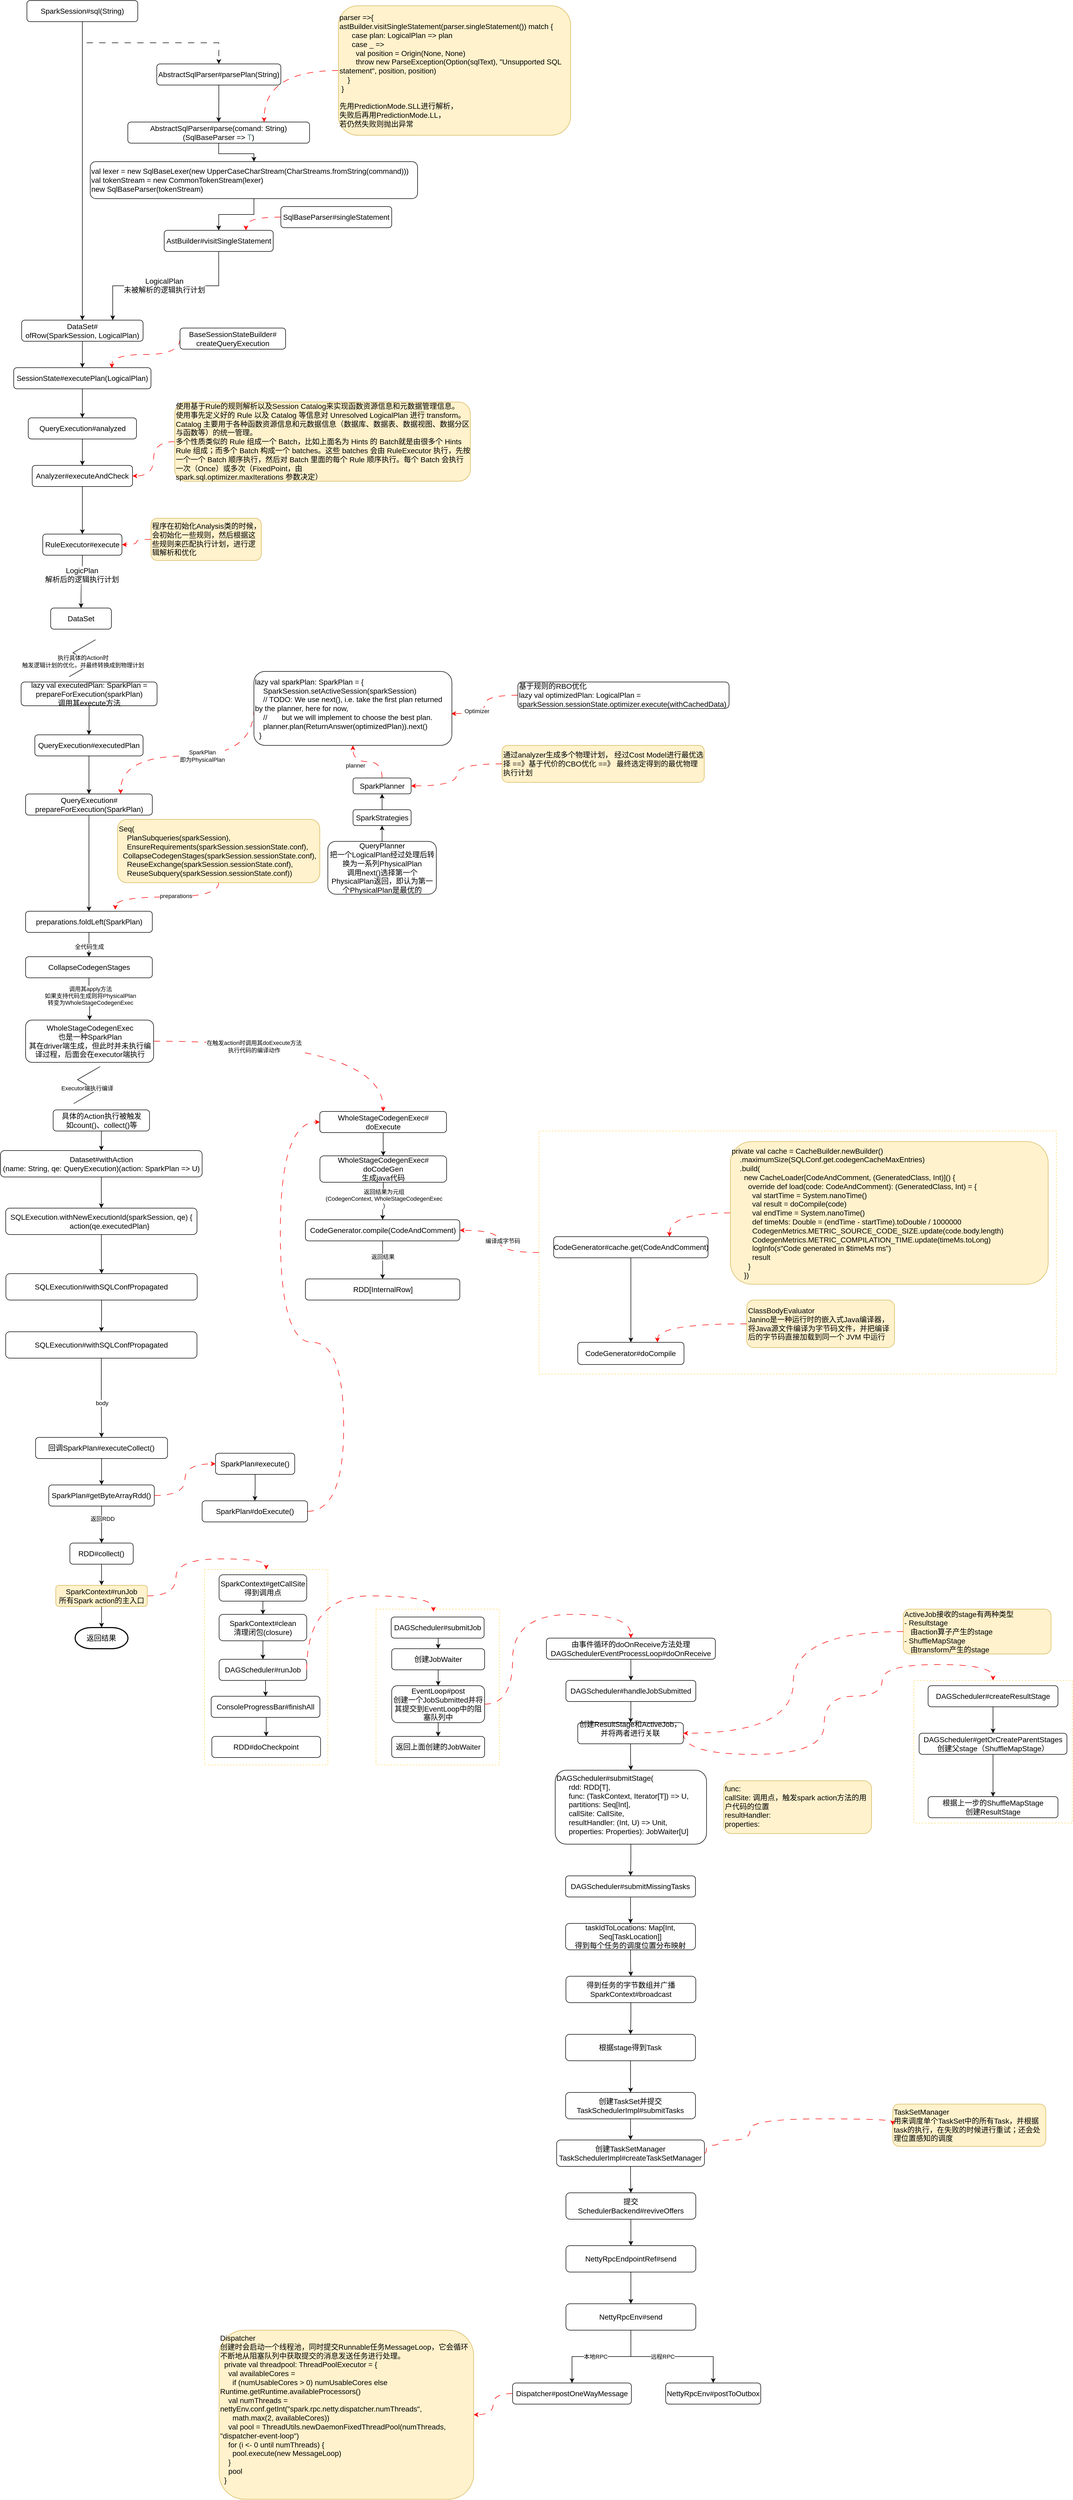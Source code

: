 <mxfile version="20.8.20" type="github" pages="2">
  <diagram name="Spark  SQL执行流程" id="dEqnPz7Te2CZXSZK34e1">
    <mxGraphModel dx="1562" dy="869" grid="1" gridSize="10" guides="1" tooltips="1" connect="1" arrows="1" fold="1" page="1" pageScale="1" pageWidth="827" pageHeight="1169" math="0" shadow="0">
      <root>
        <mxCell id="0" />
        <mxCell id="1" parent="0" />
        <mxCell id="dQKbh80O4o_hzA0gJbdG-8" value="" style="rounded=0;whiteSpace=wrap;html=1;dashed=1;strokeColor=#FFD966;" parent="1" vertex="1">
          <mxGeometry x="1730" y="3210" width="300" height="270" as="geometry" />
        </mxCell>
        <mxCell id="fpK7iS9B7lr3rAS34iEF-13" value="" style="rounded=0;whiteSpace=wrap;html=1;dashed=1;strokeColor=#FFD966;" parent="1" vertex="1">
          <mxGeometry x="1020" y="2170" width="980" height="460" as="geometry" />
        </mxCell>
        <mxCell id="fpK7iS9B7lr3rAS34iEF-12" value="" style="rounded=0;whiteSpace=wrap;html=1;dashed=1;strokeColor=#FFD966;" parent="1" vertex="1">
          <mxGeometry x="711.25" y="3075" width="233.5" height="295" as="geometry" />
        </mxCell>
        <mxCell id="fpK7iS9B7lr3rAS34iEF-9" value="" style="rounded=0;whiteSpace=wrap;html=1;dashed=1;strokeColor=#FFD966;" parent="1" vertex="1">
          <mxGeometry x="386.5" y="3000" width="233.5" height="370" as="geometry" />
        </mxCell>
        <mxCell id="THCTk6hH6egYFEfsFXks-5" style="edgeStyle=orthogonalEdgeStyle;rounded=0;orthogonalLoop=1;jettySize=auto;html=1;exitX=0.5;exitY=1;exitDx=0;exitDy=0;fontSize=14;" parent="1" source="THCTk6hH6egYFEfsFXks-1" target="THCTk6hH6egYFEfsFXks-4" edge="1">
          <mxGeometry relative="1" as="geometry" />
        </mxCell>
        <mxCell id="THCTk6hH6egYFEfsFXks-8" style="edgeStyle=orthogonalEdgeStyle;rounded=0;orthogonalLoop=1;jettySize=auto;html=1;exitX=0.5;exitY=1;exitDx=0;exitDy=0;entryX=0.5;entryY=0;entryDx=0;entryDy=0;fontSize=14;dashed=1;dashPattern=12 12;" parent="1" source="THCTk6hH6egYFEfsFXks-1" target="THCTk6hH6egYFEfsFXks-6" edge="1">
          <mxGeometry relative="1" as="geometry" />
        </mxCell>
        <mxCell id="THCTk6hH6egYFEfsFXks-1" value="SparkSession#sql(String)" style="rounded=1;whiteSpace=wrap;html=1;fontSize=14;" parent="1" vertex="1">
          <mxGeometry x="50" y="30" width="210" height="40" as="geometry" />
        </mxCell>
        <mxCell id="THCTk6hH6egYFEfsFXks-18" style="edgeStyle=orthogonalEdgeStyle;rounded=0;orthogonalLoop=1;jettySize=auto;html=1;exitX=0.5;exitY=1;exitDx=0;exitDy=0;entryX=0.5;entryY=0;entryDx=0;entryDy=0;fontSize=14;" parent="1" source="THCTk6hH6egYFEfsFXks-4" target="THCTk6hH6egYFEfsFXks-17" edge="1">
          <mxGeometry relative="1" as="geometry" />
        </mxCell>
        <mxCell id="THCTk6hH6egYFEfsFXks-4" value="DataSet#&lt;br&gt;ofRow(SparkSession,&amp;nbsp;LogicalPlan)" style="rounded=1;whiteSpace=wrap;html=1;fontSize=14;" parent="1" vertex="1">
          <mxGeometry x="40" y="635" width="230" height="40" as="geometry" />
        </mxCell>
        <mxCell id="THCTk6hH6egYFEfsFXks-20" style="edgeStyle=orthogonalEdgeStyle;rounded=0;orthogonalLoop=1;jettySize=auto;html=1;exitX=0.5;exitY=1;exitDx=0;exitDy=0;entryX=0.5;entryY=0;entryDx=0;entryDy=0;fontSize=14;" parent="1" source="THCTk6hH6egYFEfsFXks-6" target="THCTk6hH6egYFEfsFXks-19" edge="1">
          <mxGeometry relative="1" as="geometry" />
        </mxCell>
        <mxCell id="THCTk6hH6egYFEfsFXks-6" value="AbstractSqlParser#parsePlan(String)" style="whiteSpace=wrap;html=1;fontSize=14;rounded=1;" parent="1" vertex="1">
          <mxGeometry x="296" y="150" width="235" height="40" as="geometry" />
        </mxCell>
        <mxCell id="THCTk6hH6egYFEfsFXks-15" style="edgeStyle=orthogonalEdgeStyle;rounded=0;orthogonalLoop=1;jettySize=auto;html=1;exitX=0.5;exitY=1;exitDx=0;exitDy=0;entryX=0.75;entryY=0;entryDx=0;entryDy=0;fontSize=14;" parent="1" source="THCTk6hH6egYFEfsFXks-9" target="THCTk6hH6egYFEfsFXks-4" edge="1">
          <mxGeometry relative="1" as="geometry" />
        </mxCell>
        <mxCell id="THCTk6hH6egYFEfsFXks-16" value="LogicalPlan&lt;br&gt;未被解析的逻辑执行计划" style="edgeLabel;html=1;align=center;verticalAlign=middle;resizable=0;points=[];fontSize=14;" parent="THCTk6hH6egYFEfsFXks-15" vertex="1" connectable="0">
          <mxGeometry x="0.193" y="-1" relative="1" as="geometry">
            <mxPoint x="29" as="offset" />
          </mxGeometry>
        </mxCell>
        <mxCell id="THCTk6hH6egYFEfsFXks-9" value="AstBuilder#visitSingleStatement" style="whiteSpace=wrap;html=1;fontSize=14;rounded=1;" parent="1" vertex="1">
          <mxGeometry x="310" y="465" width="206.5" height="40" as="geometry" />
        </mxCell>
        <mxCell id="THCTk6hH6egYFEfsFXks-14" style="edgeStyle=orthogonalEdgeStyle;rounded=0;orthogonalLoop=1;jettySize=auto;html=1;exitX=0;exitY=0.5;exitDx=0;exitDy=0;entryX=0.75;entryY=0;entryDx=0;entryDy=0;fontSize=14;dashed=1;dashPattern=12 12;curved=1;strokeColor=#FF0000;" parent="1" source="THCTk6hH6egYFEfsFXks-12" target="THCTk6hH6egYFEfsFXks-9" edge="1">
          <mxGeometry relative="1" as="geometry" />
        </mxCell>
        <mxCell id="THCTk6hH6egYFEfsFXks-12" value="SqlBaseParser#singleStatement" style="whiteSpace=wrap;html=1;fontSize=14;rounded=1;" parent="1" vertex="1">
          <mxGeometry x="531" y="420" width="210" height="40" as="geometry" />
        </mxCell>
        <mxCell id="THCTk6hH6egYFEfsFXks-27" style="edgeStyle=orthogonalEdgeStyle;rounded=0;orthogonalLoop=1;jettySize=auto;html=1;exitX=0.5;exitY=1;exitDx=0;exitDy=0;entryX=0.5;entryY=0;entryDx=0;entryDy=0;strokeColor=#000000;fontSize=14;" parent="1" source="THCTk6hH6egYFEfsFXks-17" target="THCTk6hH6egYFEfsFXks-26" edge="1">
          <mxGeometry relative="1" as="geometry" />
        </mxCell>
        <mxCell id="THCTk6hH6egYFEfsFXks-17" value="SessionState#executePlan(LogicalPlan&lt;span style=&quot;background-color: initial;&quot;&gt;)&lt;/span&gt;" style="rounded=1;whiteSpace=wrap;html=1;fontSize=14;" parent="1" vertex="1">
          <mxGeometry x="25" y="725" width="260" height="40" as="geometry" />
        </mxCell>
        <mxCell id="xvGSpYOVI_oOir4ocMuj-2" style="edgeStyle=orthogonalEdgeStyle;rounded=0;orthogonalLoop=1;jettySize=auto;html=1;exitX=0.5;exitY=1;exitDx=0;exitDy=0;entryX=0.5;entryY=0;entryDx=0;entryDy=0;" parent="1" source="THCTk6hH6egYFEfsFXks-19" target="xvGSpYOVI_oOir4ocMuj-1" edge="1">
          <mxGeometry relative="1" as="geometry" />
        </mxCell>
        <mxCell id="THCTk6hH6egYFEfsFXks-19" value="AbstractSqlParser#parse(comand: String)(SqlBaseParser =&amp;gt; &lt;span style=&quot;font-family: &amp;quot;JetBrains Mono&amp;quot;, monospace; font-size: 10.5pt; color: rgb(78, 128, 125);&quot;&gt;T&lt;/span&gt;&lt;span style=&quot;background-color: initial;&quot;&gt;)&lt;/span&gt;" style="whiteSpace=wrap;html=1;fontSize=14;rounded=1;" parent="1" vertex="1">
          <mxGeometry x="241.12" y="260" width="344.25" height="40" as="geometry" />
        </mxCell>
        <mxCell id="xvGSpYOVI_oOir4ocMuj-4" style="edgeStyle=orthogonalEdgeStyle;rounded=0;orthogonalLoop=1;jettySize=auto;html=1;exitX=0;exitY=0.5;exitDx=0;exitDy=0;entryX=0.75;entryY=0;entryDx=0;entryDy=0;curved=1;dashed=1;dashPattern=12 12;strokeColor=#FF0000;" parent="1" source="THCTk6hH6egYFEfsFXks-22" target="THCTk6hH6egYFEfsFXks-19" edge="1">
          <mxGeometry relative="1" as="geometry" />
        </mxCell>
        <mxCell id="THCTk6hH6egYFEfsFXks-22" value="&lt;div&gt;parser =&amp;gt;{&lt;/div&gt;&lt;div&gt;&lt;span style=&quot;background-color: initial;&quot;&gt;astBuilder.visitSingleStatement(parser.singleStatement()) match {&lt;/span&gt;&lt;/div&gt;&lt;div&gt;&amp;nbsp; &amp;nbsp; &amp;nbsp; case plan: LogicalPlan =&amp;gt; plan&lt;/div&gt;&lt;div&gt;&amp;nbsp; &amp;nbsp; &amp;nbsp; case _ =&amp;gt;&lt;/div&gt;&lt;div&gt;&amp;nbsp; &amp;nbsp; &amp;nbsp; &amp;nbsp; val position = Origin(None, None)&lt;/div&gt;&lt;div&gt;&amp;nbsp; &amp;nbsp; &amp;nbsp; &amp;nbsp; throw new ParseException(Option(sqlText), &quot;Unsupported SQL statement&quot;, position, position)&lt;/div&gt;&lt;div&gt;&amp;nbsp; &amp;nbsp; }&lt;/div&gt;&lt;div&gt;&amp;nbsp;}&lt;/div&gt;&lt;div&gt;&lt;br&gt;&lt;/div&gt;&lt;div&gt;先用PredictionMode.SLL进行解析，&lt;/div&gt;&lt;div&gt;失败后再用PredictionMode.LL，&lt;/div&gt;&lt;div&gt;若仍然失败则抛出异常&lt;/div&gt;" style="whiteSpace=wrap;html=1;fontSize=14;rounded=1;align=left;fillColor=#fff2cc;strokeColor=#d6b656;" parent="1" vertex="1">
          <mxGeometry x="640" y="40" width="440" height="245" as="geometry" />
        </mxCell>
        <mxCell id="THCTk6hH6egYFEfsFXks-25" style="edgeStyle=orthogonalEdgeStyle;curved=1;rounded=0;orthogonalLoop=1;jettySize=auto;html=1;exitX=0;exitY=0.5;exitDx=0;exitDy=0;entryX=0.715;entryY=0.025;entryDx=0;entryDy=0;entryPerimeter=0;dashed=1;dashPattern=12 12;strokeColor=#FF0000;fontSize=14;" parent="1" source="THCTk6hH6egYFEfsFXks-24" target="THCTk6hH6egYFEfsFXks-17" edge="1">
          <mxGeometry relative="1" as="geometry">
            <Array as="points">
              <mxPoint x="340" y="700" />
              <mxPoint x="211" y="700" />
            </Array>
          </mxGeometry>
        </mxCell>
        <mxCell id="THCTk6hH6egYFEfsFXks-24" value="BaseSessionStateBuilder#&lt;br&gt;createQueryExecution" style="rounded=1;whiteSpace=wrap;html=1;fontSize=14;" parent="1" vertex="1">
          <mxGeometry x="340" y="650" width="200" height="40" as="geometry" />
        </mxCell>
        <mxCell id="THCTk6hH6egYFEfsFXks-30" style="edgeStyle=orthogonalEdgeStyle;rounded=0;orthogonalLoop=1;jettySize=auto;html=1;exitX=0.5;exitY=1;exitDx=0;exitDy=0;entryX=0.5;entryY=0;entryDx=0;entryDy=0;strokeColor=#000000;fontSize=14;" parent="1" source="THCTk6hH6egYFEfsFXks-26" target="THCTk6hH6egYFEfsFXks-29" edge="1">
          <mxGeometry relative="1" as="geometry" />
        </mxCell>
        <mxCell id="THCTk6hH6egYFEfsFXks-26" value="QueryExecution#analyzed" style="rounded=1;whiteSpace=wrap;html=1;fontSize=14;" parent="1" vertex="1">
          <mxGeometry x="52.5" y="820" width="205" height="40" as="geometry" />
        </mxCell>
        <mxCell id="THCTk6hH6egYFEfsFXks-32" style="edgeStyle=orthogonalEdgeStyle;rounded=0;orthogonalLoop=1;jettySize=auto;html=1;exitX=0.5;exitY=1;exitDx=0;exitDy=0;entryX=0.5;entryY=0;entryDx=0;entryDy=0;strokeColor=#000000;fontSize=14;" parent="1" source="THCTk6hH6egYFEfsFXks-29" target="THCTk6hH6egYFEfsFXks-31" edge="1">
          <mxGeometry relative="1" as="geometry" />
        </mxCell>
        <mxCell id="THCTk6hH6egYFEfsFXks-29" value="Analyzer#executeAndCheck" style="whiteSpace=wrap;html=1;fontSize=14;rounded=1;" parent="1" vertex="1">
          <mxGeometry x="60" y="910" width="190" height="40" as="geometry" />
        </mxCell>
        <mxCell id="THCTk6hH6egYFEfsFXks-37" style="edgeStyle=orthogonalEdgeStyle;curved=1;rounded=0;orthogonalLoop=1;jettySize=auto;html=1;exitX=0.5;exitY=1;exitDx=0;exitDy=0;entryX=0.5;entryY=0;entryDx=0;entryDy=0;strokeColor=#000000;fontSize=14;" parent="1" source="THCTk6hH6egYFEfsFXks-31" target="THCTk6hH6egYFEfsFXks-36" edge="1">
          <mxGeometry relative="1" as="geometry" />
        </mxCell>
        <mxCell id="THCTk6hH6egYFEfsFXks-38" value="LogicPlan&lt;br&gt;解析后的逻辑执行计划" style="edgeLabel;html=1;align=center;verticalAlign=middle;resizable=0;points=[];fontSize=14;" parent="THCTk6hH6egYFEfsFXks-37" vertex="1" connectable="0">
          <mxGeometry x="-0.28" y="-1" relative="1" as="geometry">
            <mxPoint as="offset" />
          </mxGeometry>
        </mxCell>
        <mxCell id="THCTk6hH6egYFEfsFXks-31" value="RuleExecutor#execute" style="whiteSpace=wrap;html=1;fontSize=14;rounded=1;" parent="1" vertex="1">
          <mxGeometry x="80" y="1040" width="150" height="40" as="geometry" />
        </mxCell>
        <mxCell id="THCTk6hH6egYFEfsFXks-35" style="edgeStyle=orthogonalEdgeStyle;rounded=0;orthogonalLoop=1;jettySize=auto;html=1;exitX=0;exitY=0.5;exitDx=0;exitDy=0;entryX=1;entryY=0.5;entryDx=0;entryDy=0;strokeColor=#FF0000;fontSize=14;curved=1;dashed=1;dashPattern=12 12;" parent="1" source="THCTk6hH6egYFEfsFXks-33" target="THCTk6hH6egYFEfsFXks-31" edge="1">
          <mxGeometry relative="1" as="geometry" />
        </mxCell>
        <mxCell id="THCTk6hH6egYFEfsFXks-33" value="程序在初始化Analysis类的时候，会初始化一些规则，然后根据这些规则来匹配执行计划，进行逻辑解析和优化" style="whiteSpace=wrap;html=1;fontSize=14;rounded=1;align=left;fillColor=#fff2cc;strokeColor=#d6b656;" parent="1" vertex="1">
          <mxGeometry x="285" y="1010" width="209" height="80" as="geometry" />
        </mxCell>
        <mxCell id="THCTk6hH6egYFEfsFXks-36" value="DataSet" style="whiteSpace=wrap;html=1;fontSize=14;rounded=1;" parent="1" vertex="1">
          <mxGeometry x="95" y="1180" width="115" height="40" as="geometry" />
        </mxCell>
        <mxCell id="Hme6o7wAtb_QXtmtZKTd-1" value="" style="edgeStyle=isometricEdgeStyle;endArrow=none;html=1;rounded=0;" parent="1" edge="1">
          <mxGeometry width="50" height="100" relative="1" as="geometry">
            <mxPoint x="130" y="1310" as="sourcePoint" />
            <mxPoint x="180" y="1240" as="targetPoint" />
          </mxGeometry>
        </mxCell>
        <mxCell id="dJa-XMbD3ppQLrqUtmth-2" value="执行具体的Action时&lt;br&gt;触发逻辑计划的优化，并最终转换成到物理计划" style="edgeLabel;html=1;align=center;verticalAlign=middle;resizable=0;points=[];" parent="Hme6o7wAtb_QXtmtZKTd-1" vertex="1" connectable="0">
          <mxGeometry x="-0.559" y="-1" relative="1" as="geometry">
            <mxPoint x="-2" y="-15" as="offset" />
          </mxGeometry>
        </mxCell>
        <mxCell id="xvGSpYOVI_oOir4ocMuj-3" style="edgeStyle=orthogonalEdgeStyle;rounded=0;orthogonalLoop=1;jettySize=auto;html=1;exitX=0.5;exitY=1;exitDx=0;exitDy=0;entryX=0.5;entryY=0;entryDx=0;entryDy=0;" parent="1" source="xvGSpYOVI_oOir4ocMuj-1" target="THCTk6hH6egYFEfsFXks-9" edge="1">
          <mxGeometry relative="1" as="geometry" />
        </mxCell>
        <mxCell id="xvGSpYOVI_oOir4ocMuj-1" value="val lexer = new SqlBaseLexer(new UpperCaseCharStream(CharStreams.fromString(command)))&lt;br&gt;val tokenStream = new CommonTokenStream(lexer)&lt;br&gt;new SqlBaseParser(tokenStream)" style="whiteSpace=wrap;html=1;fontSize=14;rounded=1;align=left;" parent="1" vertex="1">
          <mxGeometry x="170" y="335" width="620" height="70" as="geometry" />
        </mxCell>
        <mxCell id="xvGSpYOVI_oOir4ocMuj-6" style="edgeStyle=orthogonalEdgeStyle;curved=1;rounded=0;orthogonalLoop=1;jettySize=auto;html=1;exitX=0;exitY=0.5;exitDx=0;exitDy=0;entryX=1;entryY=0.5;entryDx=0;entryDy=0;dashed=1;dashPattern=12 12;strokeColor=#FF0000;" parent="1" source="xvGSpYOVI_oOir4ocMuj-5" target="THCTk6hH6egYFEfsFXks-29" edge="1">
          <mxGeometry relative="1" as="geometry" />
        </mxCell>
        <mxCell id="xvGSpYOVI_oOir4ocMuj-5" value="使用基于Rule的规则解析以及Session Catalog来实现函数资源信息和元数据管理信息。&lt;br&gt;使用事先定义好的 Rule 以及 Catalog 等信息对 Unresolved LogicalPlan 进行 transform。&lt;br&gt;Catalog 主要用于各种函数资源信息和元数据信息（数据库、数据表、数据视图、数据分区与函数等）的统一管理。&lt;br&gt;&lt;div&gt;多个性质类似的 Rule 组成一个 Batch，比如上面名为 Hints 的 Batch就是由很多个 Hints Rule 组成；而多个 Batch 构成一个 batches。这些 batches 会由 RuleExecutor 执行，先按一个一个 Batch 顺序执行，然后对 Batch 里面的每个 Rule 顺序执行。每个 Batch 会执行一次（Once）或多次（FixedPoint，由&lt;/div&gt;&lt;div&gt;spark.sql.optimizer.maxIterations 参数决定）&lt;/div&gt;" style="whiteSpace=wrap;html=1;fontSize=14;rounded=1;align=left;fillColor=#fff2cc;strokeColor=#d6b656;" parent="1" vertex="1">
          <mxGeometry x="330" y="790" width="560" height="150" as="geometry" />
        </mxCell>
        <mxCell id="dJa-XMbD3ppQLrqUtmth-6" style="edgeStyle=orthogonalEdgeStyle;rounded=0;orthogonalLoop=1;jettySize=auto;html=1;exitX=0.5;exitY=1;exitDx=0;exitDy=0;entryX=0.5;entryY=0;entryDx=0;entryDy=0;" parent="1" source="dJa-XMbD3ppQLrqUtmth-1" target="dJa-XMbD3ppQLrqUtmth-5" edge="1">
          <mxGeometry relative="1" as="geometry" />
        </mxCell>
        <mxCell id="dJa-XMbD3ppQLrqUtmth-1" value="QueryExecution#executedPlan" style="whiteSpace=wrap;html=1;fontSize=14;rounded=1;" parent="1" vertex="1">
          <mxGeometry x="65" y="1420" width="205" height="40" as="geometry" />
        </mxCell>
        <mxCell id="dJa-XMbD3ppQLrqUtmth-8" style="edgeStyle=orthogonalEdgeStyle;rounded=0;orthogonalLoop=1;jettySize=auto;html=1;exitX=0;exitY=0.5;exitDx=0;exitDy=0;entryX=0.75;entryY=0;entryDx=0;entryDy=0;curved=1;dashed=1;dashPattern=12 12;strokeColor=#FF0000;" parent="1" source="dJa-XMbD3ppQLrqUtmth-3" target="dJa-XMbD3ppQLrqUtmth-5" edge="1">
          <mxGeometry relative="1" as="geometry">
            <Array as="points">
              <mxPoint x="480" y="1460" />
              <mxPoint x="228" y="1460" />
            </Array>
          </mxGeometry>
        </mxCell>
        <mxCell id="dJa-XMbD3ppQLrqUtmth-9" value="SparkPlan&lt;br&gt;即为PhysicalPlan" style="edgeLabel;html=1;align=center;verticalAlign=middle;resizable=0;points=[];" parent="dJa-XMbD3ppQLrqUtmth-8" vertex="1" connectable="0">
          <mxGeometry x="0.021" y="15" relative="1" as="geometry">
            <mxPoint x="23" y="-15" as="offset" />
          </mxGeometry>
        </mxCell>
        <mxCell id="dJa-XMbD3ppQLrqUtmth-3" value="&lt;div&gt;lazy val sparkPlan: SparkPlan = {&lt;/div&gt;&lt;div&gt;&amp;nbsp; &amp;nbsp; SparkSession.setActiveSession(sparkSession)&lt;/div&gt;&lt;div&gt;&amp;nbsp; &amp;nbsp; // TODO: We use next(), i.e. take the first plan returned by the planner, here for now,&lt;/div&gt;&lt;div&gt;&amp;nbsp; &amp;nbsp; //&amp;nbsp; &amp;nbsp; &amp;nbsp; &amp;nbsp;but we will implement to choose the best plan.&lt;/div&gt;&lt;div&gt;&amp;nbsp; &amp;nbsp; planner.plan(ReturnAnswer(optimizedPlan)).next()&lt;/div&gt;&lt;div&gt;&amp;nbsp; }&lt;/div&gt;" style="whiteSpace=wrap;html=1;fontSize=14;rounded=1;align=left;" parent="1" vertex="1">
          <mxGeometry x="480" y="1300" width="375" height="140" as="geometry" />
        </mxCell>
        <mxCell id="dJa-XMbD3ppQLrqUtmth-24" style="edgeStyle=orthogonalEdgeStyle;rounded=0;orthogonalLoop=1;jettySize=auto;html=1;exitX=0.5;exitY=1;exitDx=0;exitDy=0;entryX=0.5;entryY=0;entryDx=0;entryDy=0;strokeColor=#000000;" parent="1" source="dJa-XMbD3ppQLrqUtmth-5" target="dJa-XMbD3ppQLrqUtmth-23" edge="1">
          <mxGeometry relative="1" as="geometry" />
        </mxCell>
        <mxCell id="dJa-XMbD3ppQLrqUtmth-5" value="QueryExecution#&lt;br&gt;prepareForExecution(SparkPlan)" style="whiteSpace=wrap;html=1;fontSize=14;rounded=1;" parent="1" vertex="1">
          <mxGeometry x="47.5" y="1532" width="240" height="40" as="geometry" />
        </mxCell>
        <mxCell id="dJa-XMbD3ppQLrqUtmth-11" style="edgeStyle=orthogonalEdgeStyle;curved=1;rounded=0;orthogonalLoop=1;jettySize=auto;html=1;exitX=0;exitY=0.5;exitDx=0;exitDy=0;entryX=0.997;entryY=0.571;entryDx=0;entryDy=0;entryPerimeter=0;dashed=1;dashPattern=12 12;strokeColor=#FF0000;" parent="1" source="dJa-XMbD3ppQLrqUtmth-10" target="dJa-XMbD3ppQLrqUtmth-3" edge="1">
          <mxGeometry relative="1" as="geometry" />
        </mxCell>
        <mxCell id="dJa-XMbD3ppQLrqUtmth-12" value="Optimizer" style="edgeLabel;html=1;align=center;verticalAlign=middle;resizable=0;points=[];" parent="dJa-XMbD3ppQLrqUtmth-11" vertex="1" connectable="0">
          <mxGeometry x="0.403" y="-5" relative="1" as="geometry">
            <mxPoint as="offset" />
          </mxGeometry>
        </mxCell>
        <mxCell id="dJa-XMbD3ppQLrqUtmth-10" value="基于规则的RBO优化&lt;br&gt;lazy val optimizedPlan: LogicalPlan = sparkSession.sessionState.optimizer.execute(withCachedData)" style="whiteSpace=wrap;html=1;fontSize=14;rounded=1;align=left;" parent="1" vertex="1">
          <mxGeometry x="980" y="1320" width="400" height="50" as="geometry" />
        </mxCell>
        <mxCell id="dJa-XMbD3ppQLrqUtmth-14" style="edgeStyle=orthogonalEdgeStyle;curved=1;rounded=0;orthogonalLoop=1;jettySize=auto;html=1;exitX=0.5;exitY=0;exitDx=0;exitDy=0;entryX=0.5;entryY=1;entryDx=0;entryDy=0;dashed=1;dashPattern=12 12;strokeColor=#FF0000;" parent="1" source="dJa-XMbD3ppQLrqUtmth-13" target="dJa-XMbD3ppQLrqUtmth-3" edge="1">
          <mxGeometry relative="1" as="geometry" />
        </mxCell>
        <mxCell id="dJa-XMbD3ppQLrqUtmth-15" value="planner" style="edgeLabel;html=1;align=center;verticalAlign=middle;resizable=0;points=[];" parent="dJa-XMbD3ppQLrqUtmth-14" vertex="1" connectable="0">
          <mxGeometry x="0.39" y="7" relative="1" as="geometry">
            <mxPoint as="offset" />
          </mxGeometry>
        </mxCell>
        <mxCell id="dJa-XMbD3ppQLrqUtmth-13" value="SparkPlanner" style="whiteSpace=wrap;html=1;fontSize=14;rounded=1;" parent="1" vertex="1">
          <mxGeometry x="667.75" y="1501.69" width="110" height="30" as="geometry" />
        </mxCell>
        <mxCell id="dJa-XMbD3ppQLrqUtmth-21" style="edgeStyle=orthogonalEdgeStyle;curved=1;rounded=0;orthogonalLoop=1;jettySize=auto;html=1;exitX=0.5;exitY=0;exitDx=0;exitDy=0;entryX=0.5;entryY=1;entryDx=0;entryDy=0;strokeColor=#000000;" parent="1" source="dJa-XMbD3ppQLrqUtmth-17" target="dJa-XMbD3ppQLrqUtmth-13" edge="1">
          <mxGeometry relative="1" as="geometry" />
        </mxCell>
        <mxCell id="dJa-XMbD3ppQLrqUtmth-17" value="SparkStrategies" style="whiteSpace=wrap;html=1;fontSize=14;rounded=1;" parent="1" vertex="1">
          <mxGeometry x="667.75" y="1561.69" width="110" height="30" as="geometry" />
        </mxCell>
        <mxCell id="dJa-XMbD3ppQLrqUtmth-22" style="edgeStyle=orthogonalEdgeStyle;curved=1;rounded=0;orthogonalLoop=1;jettySize=auto;html=1;exitX=0.5;exitY=0;exitDx=0;exitDy=0;entryX=0.5;entryY=1;entryDx=0;entryDy=0;strokeColor=#000000;" parent="1" source="dJa-XMbD3ppQLrqUtmth-18" target="dJa-XMbD3ppQLrqUtmth-17" edge="1">
          <mxGeometry relative="1" as="geometry" />
        </mxCell>
        <mxCell id="dJa-XMbD3ppQLrqUtmth-18" value="QueryPlanner&lt;br&gt;把一个LogicalPlan经过处理后转换为一系列PhysicalPlan&lt;br&gt;调用next()选择第一个PhysicalPlan返回，即认为第一个PhysicalPlan是最优的" style="whiteSpace=wrap;html=1;fontSize=14;rounded=1;" parent="1" vertex="1">
          <mxGeometry x="620" y="1621.69" width="205.5" height="100" as="geometry" />
        </mxCell>
        <mxCell id="dJa-XMbD3ppQLrqUtmth-30" style="edgeStyle=orthogonalEdgeStyle;rounded=0;orthogonalLoop=1;jettySize=auto;html=1;exitX=0.5;exitY=1;exitDx=0;exitDy=0;entryX=0.5;entryY=0;entryDx=0;entryDy=0;strokeColor=#000000;" parent="1" source="dJa-XMbD3ppQLrqUtmth-23" target="dJa-XMbD3ppQLrqUtmth-28" edge="1">
          <mxGeometry relative="1" as="geometry" />
        </mxCell>
        <mxCell id="dJa-XMbD3ppQLrqUtmth-31" value="全代码生成" style="edgeLabel;html=1;align=center;verticalAlign=middle;resizable=0;points=[];" parent="dJa-XMbD3ppQLrqUtmth-30" vertex="1" connectable="0">
          <mxGeometry x="0.238" y="-2" relative="1" as="geometry">
            <mxPoint x="2" y="-2" as="offset" />
          </mxGeometry>
        </mxCell>
        <mxCell id="dJa-XMbD3ppQLrqUtmth-23" value="preparations.foldLeft(SparkPlan)" style="whiteSpace=wrap;html=1;fontSize=14;rounded=1;" parent="1" vertex="1">
          <mxGeometry x="47.5" y="1754" width="240" height="40" as="geometry" />
        </mxCell>
        <mxCell id="dJa-XMbD3ppQLrqUtmth-26" style="edgeStyle=orthogonalEdgeStyle;curved=1;rounded=0;orthogonalLoop=1;jettySize=auto;html=1;exitX=0.5;exitY=1;exitDx=0;exitDy=0;entryX=0.708;entryY=-0.075;entryDx=0;entryDy=0;entryPerimeter=0;strokeColor=#FF0000;dashed=1;dashPattern=12 12;" parent="1" source="dJa-XMbD3ppQLrqUtmth-25" target="dJa-XMbD3ppQLrqUtmth-23" edge="1">
          <mxGeometry relative="1" as="geometry" />
        </mxCell>
        <mxCell id="dJa-XMbD3ppQLrqUtmth-27" value="preparations" style="edgeLabel;html=1;align=center;verticalAlign=middle;resizable=0;points=[];" parent="dJa-XMbD3ppQLrqUtmth-26" vertex="1" connectable="0">
          <mxGeometry x="-0.124" y="-2" relative="1" as="geometry">
            <mxPoint as="offset" />
          </mxGeometry>
        </mxCell>
        <mxCell id="dJa-XMbD3ppQLrqUtmth-25" value="&lt;div&gt;Seq(&lt;/div&gt;&lt;div&gt;&amp;nbsp; &amp;nbsp; PlanSubqueries(sparkSession),&lt;/div&gt;&lt;div&gt;&amp;nbsp; &amp;nbsp; EnsureRequirements(sparkSession.sessionState.conf),&lt;/div&gt;&lt;div&gt;&amp;nbsp; CollapseCodegenStages(sparkSession.sessionState.conf),&lt;/div&gt;&lt;div&gt;&amp;nbsp; &amp;nbsp; ReuseExchange(sparkSession.sessionState.conf),&lt;/div&gt;&lt;div&gt;&amp;nbsp; &amp;nbsp; ReuseSubquery(sparkSession.sessionState.conf))&lt;/div&gt;" style="whiteSpace=wrap;html=1;fontSize=14;rounded=1;align=left;fillColor=#fff2cc;strokeColor=#d6b656;" parent="1" vertex="1">
          <mxGeometry x="221.74" y="1580" width="383" height="120" as="geometry" />
        </mxCell>
        <mxCell id="dJa-XMbD3ppQLrqUtmth-33" style="edgeStyle=orthogonalEdgeStyle;rounded=0;orthogonalLoop=1;jettySize=auto;html=1;exitX=0.5;exitY=1;exitDx=0;exitDy=0;entryX=0.5;entryY=0;entryDx=0;entryDy=0;strokeColor=#000000;" parent="1" source="dJa-XMbD3ppQLrqUtmth-28" target="dJa-XMbD3ppQLrqUtmth-32" edge="1">
          <mxGeometry relative="1" as="geometry" />
        </mxCell>
        <mxCell id="dJa-XMbD3ppQLrqUtmth-35" value="调用其apply方法&lt;br&gt;如果支持代码生成则将PhysicalPlan&lt;br&gt;转变为WholeStageCodegenExec" style="edgeLabel;html=1;align=center;verticalAlign=middle;resizable=0;points=[];" parent="dJa-XMbD3ppQLrqUtmth-33" vertex="1" connectable="0">
          <mxGeometry x="-0.28" y="2" relative="1" as="geometry">
            <mxPoint y="4" as="offset" />
          </mxGeometry>
        </mxCell>
        <mxCell id="dJa-XMbD3ppQLrqUtmth-28" value="CollapseCodegenStages" style="whiteSpace=wrap;html=1;fontSize=14;rounded=1;" parent="1" vertex="1">
          <mxGeometry x="47.5" y="1840" width="240" height="40" as="geometry" />
        </mxCell>
        <mxCell id="ulmAUWNIJSCN8ucsj58H-5" style="edgeStyle=orthogonalEdgeStyle;curved=1;rounded=0;orthogonalLoop=1;jettySize=auto;html=1;exitX=1;exitY=0.5;exitDx=0;exitDy=0;dashed=1;dashPattern=12 12;strokeColor=#FF0000;" parent="1" source="dJa-XMbD3ppQLrqUtmth-32" target="OyspbbeXxSc23yl87xw1-1" edge="1">
          <mxGeometry relative="1" as="geometry" />
        </mxCell>
        <mxCell id="ulmAUWNIJSCN8ucsj58H-6" value="在触发action时调用其doExecute方法&lt;br&gt;执行代码的编译动作" style="edgeLabel;html=1;align=center;verticalAlign=middle;resizable=0;points=[];" parent="ulmAUWNIJSCN8ucsj58H-5" vertex="1" connectable="0">
          <mxGeometry x="-0.665" relative="1" as="geometry">
            <mxPoint x="95" y="10" as="offset" />
          </mxGeometry>
        </mxCell>
        <mxCell id="dJa-XMbD3ppQLrqUtmth-32" value="WholeStageCodegenExec&lt;br&gt;也是一种SparkPlan&lt;br&gt;其在driver端生成，但此时并未执行编译过程，后面会在executor端执行" style="whiteSpace=wrap;html=1;fontSize=14;rounded=1;" parent="1" vertex="1">
          <mxGeometry x="47.5" y="1960" width="242.5" height="80" as="geometry" />
        </mxCell>
        <mxCell id="OyspbbeXxSc23yl87xw1-23" style="edgeStyle=orthogonalEdgeStyle;curved=1;rounded=0;orthogonalLoop=1;jettySize=auto;html=1;exitX=0.5;exitY=1;exitDx=0;exitDy=0;entryX=0.5;entryY=0;entryDx=0;entryDy=0;strokeColor=#000000;" parent="1" source="OyspbbeXxSc23yl87xw1-1" target="OyspbbeXxSc23yl87xw1-2" edge="1">
          <mxGeometry relative="1" as="geometry" />
        </mxCell>
        <mxCell id="OyspbbeXxSc23yl87xw1-1" value="WholeStageCodegenExec#&lt;br&gt;doExecute" style="whiteSpace=wrap;html=1;fontSize=14;rounded=1;" parent="1" vertex="1">
          <mxGeometry x="604.75" y="2133" width="240" height="40" as="geometry" />
        </mxCell>
        <mxCell id="OyspbbeXxSc23yl87xw1-5" style="edgeStyle=orthogonalEdgeStyle;rounded=0;orthogonalLoop=1;jettySize=auto;html=1;exitX=0.5;exitY=1;exitDx=0;exitDy=0;entryX=0.5;entryY=0;entryDx=0;entryDy=0;" parent="1" source="OyspbbeXxSc23yl87xw1-2" target="OyspbbeXxSc23yl87xw1-7" edge="1">
          <mxGeometry relative="1" as="geometry">
            <mxPoint x="725" y="2338" as="targetPoint" />
          </mxGeometry>
        </mxCell>
        <mxCell id="OyspbbeXxSc23yl87xw1-6" value="返回结果为元组&lt;br&gt;(CodegenContext, WholeStageCodegenExec&lt;br&gt;)" style="edgeLabel;html=1;align=center;verticalAlign=middle;resizable=0;points=[];" parent="OyspbbeXxSc23yl87xw1-5" vertex="1" connectable="0">
          <mxGeometry x="-0.267" y="1" relative="1" as="geometry">
            <mxPoint y="4" as="offset" />
          </mxGeometry>
        </mxCell>
        <mxCell id="OyspbbeXxSc23yl87xw1-2" value="WholeStageCodegenExec#&lt;br&gt;doCodeGen&lt;br&gt;生成java代码" style="whiteSpace=wrap;html=1;fontSize=14;rounded=1;" parent="1" vertex="1">
          <mxGeometry x="605" y="2217" width="240" height="50" as="geometry" />
        </mxCell>
        <mxCell id="OyspbbeXxSc23yl87xw1-26" style="edgeStyle=orthogonalEdgeStyle;curved=1;rounded=0;orthogonalLoop=1;jettySize=auto;html=1;exitX=0.5;exitY=1;exitDx=0;exitDy=0;entryX=0.5;entryY=0;entryDx=0;entryDy=0;strokeColor=#000000;" parent="1" source="OyspbbeXxSc23yl87xw1-7" target="OyspbbeXxSc23yl87xw1-25" edge="1">
          <mxGeometry relative="1" as="geometry" />
        </mxCell>
        <mxCell id="OyspbbeXxSc23yl87xw1-27" value="返回结果" style="edgeLabel;html=1;align=center;verticalAlign=middle;resizable=0;points=[];" parent="OyspbbeXxSc23yl87xw1-26" vertex="1" connectable="0">
          <mxGeometry x="-0.18" relative="1" as="geometry">
            <mxPoint as="offset" />
          </mxGeometry>
        </mxCell>
        <mxCell id="OyspbbeXxSc23yl87xw1-7" value="CodeGenerator.compile(CodeAndComment&lt;span style=&quot;background-color: initial;&quot;&gt;)&lt;/span&gt;" style="whiteSpace=wrap;html=1;fontSize=14;rounded=1;" parent="1" vertex="1">
          <mxGeometry x="577.5" y="2338" width="292.5" height="40" as="geometry" />
        </mxCell>
        <mxCell id="OyspbbeXxSc23yl87xw1-21" style="edgeStyle=orthogonalEdgeStyle;rounded=0;orthogonalLoop=1;jettySize=auto;html=1;entryX=1;entryY=0.5;entryDx=0;entryDy=0;curved=1;dashed=1;dashPattern=12 12;strokeColor=#FF0000;exitX=0;exitY=0.5;exitDx=0;exitDy=0;" parent="1" source="fpK7iS9B7lr3rAS34iEF-13" target="OyspbbeXxSc23yl87xw1-7" edge="1">
          <mxGeometry relative="1" as="geometry">
            <mxPoint x="1020" y="2400" as="sourcePoint" />
            <mxPoint x="870" y="2430" as="targetPoint" />
          </mxGeometry>
        </mxCell>
        <mxCell id="OyspbbeXxSc23yl87xw1-22" value="编译成字节码" style="edgeLabel;html=1;align=center;verticalAlign=middle;resizable=0;points=[];" parent="OyspbbeXxSc23yl87xw1-21" vertex="1" connectable="0">
          <mxGeometry x="0.11" y="-6" relative="1" as="geometry">
            <mxPoint y="9" as="offset" />
          </mxGeometry>
        </mxCell>
        <mxCell id="OyspbbeXxSc23yl87xw1-25" value="RDD[InternalRow]" style="whiteSpace=wrap;html=1;fontSize=14;rounded=1;" parent="1" vertex="1">
          <mxGeometry x="577.5" y="2450" width="292.5" height="40" as="geometry" />
        </mxCell>
        <mxCell id="OyspbbeXxSc23yl87xw1-29" style="edgeStyle=orthogonalEdgeStyle;curved=1;rounded=0;orthogonalLoop=1;jettySize=auto;html=1;exitX=0.5;exitY=1;exitDx=0;exitDy=0;entryX=0.5;entryY=0;entryDx=0;entryDy=0;strokeColor=#000000;" parent="1" source="OyspbbeXxSc23yl87xw1-28" target="dJa-XMbD3ppQLrqUtmth-1" edge="1">
          <mxGeometry relative="1" as="geometry" />
        </mxCell>
        <mxCell id="OyspbbeXxSc23yl87xw1-28" value="lazy val executedPlan: SparkPlan = prepareForExecution(sparkPlan)&lt;br&gt;调用其execute方法" style="whiteSpace=wrap;html=1;fontSize=14;rounded=1;" parent="1" vertex="1">
          <mxGeometry x="39" y="1320" width="257.5" height="45" as="geometry" />
        </mxCell>
        <mxCell id="OyspbbeXxSc23yl87xw1-36" value="通过analyzer生成多个物理计划， 经过Cost Model进行最优选择 ==》基于代价的CBO优化 ==》 最终选定得到的最优物理执行计划" style="whiteSpace=wrap;html=1;fontSize=14;rounded=1;align=left;fillColor=#fff2cc;strokeColor=#d6b656;" parent="1" vertex="1">
          <mxGeometry x="950" y="1440" width="383" height="70" as="geometry" />
        </mxCell>
        <mxCell id="OyspbbeXxSc23yl87xw1-37" style="edgeStyle=orthogonalEdgeStyle;curved=1;rounded=0;orthogonalLoop=1;jettySize=auto;html=1;exitX=0;exitY=0.5;exitDx=0;exitDy=0;entryX=1;entryY=0.5;entryDx=0;entryDy=0;dashed=1;dashPattern=12 12;strokeColor=#FF0000;" parent="1" source="OyspbbeXxSc23yl87xw1-36" target="dJa-XMbD3ppQLrqUtmth-13" edge="1">
          <mxGeometry relative="1" as="geometry">
            <mxPoint x="898" y="1516.69" as="sourcePoint" />
            <mxPoint x="772" y="1551.69" as="targetPoint" />
          </mxGeometry>
        </mxCell>
        <mxCell id="OyspbbeXxSc23yl87xw1-39" value="" style="edgeStyle=isometricEdgeStyle;endArrow=none;html=1;rounded=0;" parent="1" edge="1">
          <mxGeometry width="50" height="100" relative="1" as="geometry">
            <mxPoint x="138.75" y="2118" as="sourcePoint" />
            <mxPoint x="188.75" y="2048" as="targetPoint" />
          </mxGeometry>
        </mxCell>
        <mxCell id="OyspbbeXxSc23yl87xw1-40" value="Executor端执行编译" style="edgeLabel;html=1;align=center;verticalAlign=middle;resizable=0;points=[];" parent="OyspbbeXxSc23yl87xw1-39" vertex="1" connectable="0">
          <mxGeometry x="-0.559" y="-1" relative="1" as="geometry">
            <mxPoint x="-2" y="-15" as="offset" />
          </mxGeometry>
        </mxCell>
        <mxCell id="aiSqFYhptoILfyd779yY-3" value="" style="edgeStyle=orthogonalEdgeStyle;rounded=0;orthogonalLoop=1;jettySize=auto;html=1;" parent="1" source="aiSqFYhptoILfyd779yY-1" target="aiSqFYhptoILfyd779yY-2" edge="1">
          <mxGeometry relative="1" as="geometry" />
        </mxCell>
        <mxCell id="aiSqFYhptoILfyd779yY-1" value="具体的Action执行被触发&lt;br&gt;如count()、collect()等" style="whiteSpace=wrap;html=1;fontSize=14;rounded=1;" parent="1" vertex="1">
          <mxGeometry x="99.68" y="2130" width="182.5" height="40" as="geometry" />
        </mxCell>
        <mxCell id="aiSqFYhptoILfyd779yY-5" style="edgeStyle=orthogonalEdgeStyle;rounded=0;orthogonalLoop=1;jettySize=auto;html=1;exitX=0.5;exitY=1;exitDx=0;exitDy=0;entryX=0.5;entryY=0;entryDx=0;entryDy=0;" parent="1" source="aiSqFYhptoILfyd779yY-2" target="aiSqFYhptoILfyd779yY-4" edge="1">
          <mxGeometry relative="1" as="geometry" />
        </mxCell>
        <mxCell id="aiSqFYhptoILfyd779yY-2" value="Dataset#withAction&lt;br&gt;(name: String, qe: QueryExecution)(action: SparkPlan =&amp;gt; U)" style="whiteSpace=wrap;html=1;fontSize=14;rounded=1;" parent="1" vertex="1">
          <mxGeometry x="1.776e-15" y="2207" width="381.87" height="50" as="geometry" />
        </mxCell>
        <mxCell id="IJuBd549jqMZ3XzgCkh1-3" style="edgeStyle=orthogonalEdgeStyle;rounded=0;orthogonalLoop=1;jettySize=auto;html=1;exitX=0.5;exitY=1;exitDx=0;exitDy=0;entryX=0.5;entryY=0;entryDx=0;entryDy=0;" parent="1" source="aiSqFYhptoILfyd779yY-4" target="IJuBd549jqMZ3XzgCkh1-2" edge="1">
          <mxGeometry relative="1" as="geometry" />
        </mxCell>
        <mxCell id="aiSqFYhptoILfyd779yY-4" value="&lt;div&gt;SQLExecution.withNewExecutionId(sparkSession, qe) {&lt;/div&gt;&lt;div&gt;&amp;nbsp; &amp;nbsp; &amp;nbsp; &amp;nbsp; action(qe.executedPlan&lt;span style=&quot;background-color: initial;&quot;&gt;}&lt;/span&gt;&lt;/div&gt;" style="whiteSpace=wrap;html=1;fontSize=14;rounded=1;" parent="1" vertex="1">
          <mxGeometry x="9.84" y="2316" width="362.34" height="50" as="geometry" />
        </mxCell>
        <mxCell id="aiSqFYhptoILfyd779yY-8" value="返回结果" style="strokeWidth=2;html=1;shape=mxgraph.flowchart.terminator;whiteSpace=wrap;fontSize=14;" parent="1" vertex="1">
          <mxGeometry x="141.35" y="3110" width="100" height="40" as="geometry" />
        </mxCell>
        <mxCell id="IJuBd549jqMZ3XzgCkh1-9" style="edgeStyle=orthogonalEdgeStyle;rounded=0;orthogonalLoop=1;jettySize=auto;html=1;exitX=0.5;exitY=1;exitDx=0;exitDy=0;entryX=0.5;entryY=0;entryDx=0;entryDy=0;" parent="1" source="IJuBd549jqMZ3XzgCkh1-2" target="IJuBd549jqMZ3XzgCkh1-5" edge="1">
          <mxGeometry relative="1" as="geometry" />
        </mxCell>
        <mxCell id="IJuBd549jqMZ3XzgCkh1-2" value="SQLExecution#withSQLConfPropagated" style="whiteSpace=wrap;html=1;fontSize=14;rounded=1;" parent="1" vertex="1">
          <mxGeometry x="10.18" y="2440" width="362.34" height="50" as="geometry" />
        </mxCell>
        <mxCell id="8siI0z8Bu0LZt-7pcZ8k-5" style="edgeStyle=orthogonalEdgeStyle;rounded=0;orthogonalLoop=1;jettySize=auto;html=1;exitX=0.5;exitY=1;exitDx=0;exitDy=0;entryX=0.5;entryY=0;entryDx=0;entryDy=0;strokeColor=#000000;" parent="1" source="IJuBd549jqMZ3XzgCkh1-4" target="IJuBd549jqMZ3XzgCkh1-6" edge="1">
          <mxGeometry relative="1" as="geometry" />
        </mxCell>
        <mxCell id="IJuBd549jqMZ3XzgCkh1-4" value="回调SparkPlan#executeCollect()" style="whiteSpace=wrap;html=1;fontSize=14;rounded=1;" parent="1" vertex="1">
          <mxGeometry x="66.39" y="2750" width="249.92" height="40" as="geometry" />
        </mxCell>
        <mxCell id="IJuBd549jqMZ3XzgCkh1-14" style="edgeStyle=orthogonalEdgeStyle;rounded=0;orthogonalLoop=1;jettySize=auto;html=1;exitX=0.5;exitY=1;exitDx=0;exitDy=0;entryX=0.5;entryY=0;entryDx=0;entryDy=0;" parent="1" source="IJuBd549jqMZ3XzgCkh1-5" target="IJuBd549jqMZ3XzgCkh1-4" edge="1">
          <mxGeometry relative="1" as="geometry" />
        </mxCell>
        <mxCell id="IJuBd549jqMZ3XzgCkh1-15" value="body" style="edgeLabel;html=1;align=center;verticalAlign=middle;resizable=0;points=[];" parent="IJuBd549jqMZ3XzgCkh1-14" vertex="1" connectable="0">
          <mxGeometry x="0.355" y="-3" relative="1" as="geometry">
            <mxPoint x="3" y="-17" as="offset" />
          </mxGeometry>
        </mxCell>
        <mxCell id="IJuBd549jqMZ3XzgCkh1-5" value="SQLExecution#withSQLConfPropagated" style="whiteSpace=wrap;html=1;fontSize=14;rounded=1;" parent="1" vertex="1">
          <mxGeometry x="9.76" y="2550" width="362.34" height="50" as="geometry" />
        </mxCell>
        <mxCell id="IJuBd549jqMZ3XzgCkh1-6" value="SparkPlan#getByteArrayRdd()" style="whiteSpace=wrap;html=1;fontSize=14;rounded=1;" parent="1" vertex="1">
          <mxGeometry x="91.39" y="2840" width="199.92" height="40" as="geometry" />
        </mxCell>
        <mxCell id="IJuBd549jqMZ3XzgCkh1-13" style="edgeStyle=orthogonalEdgeStyle;rounded=0;orthogonalLoop=1;jettySize=auto;html=1;exitX=0.5;exitY=1;exitDx=0;exitDy=0;entryX=0.5;entryY=0;entryDx=0;entryDy=0;" parent="1" source="IJuBd549jqMZ3XzgCkh1-7" target="IJuBd549jqMZ3XzgCkh1-8" edge="1">
          <mxGeometry relative="1" as="geometry" />
        </mxCell>
        <mxCell id="IJuBd549jqMZ3XzgCkh1-7" value="SparkPlan#execute()" style="whiteSpace=wrap;html=1;fontSize=14;rounded=1;" parent="1" vertex="1">
          <mxGeometry x="407.25" y="2780" width="150" height="40" as="geometry" />
        </mxCell>
        <mxCell id="ulmAUWNIJSCN8ucsj58H-2" style="edgeStyle=orthogonalEdgeStyle;rounded=0;orthogonalLoop=1;jettySize=auto;html=1;exitX=1;exitY=0.5;exitDx=0;exitDy=0;entryX=0;entryY=0.5;entryDx=0;entryDy=0;dashed=1;dashPattern=12 12;strokeColor=#FF0000;curved=1;" parent="1" source="IJuBd549jqMZ3XzgCkh1-8" target="OyspbbeXxSc23yl87xw1-1" edge="1">
          <mxGeometry relative="1" as="geometry">
            <Array as="points">
              <mxPoint x="650" y="2890" />
              <mxPoint x="650" y="2570" />
              <mxPoint x="530" y="2570" />
              <mxPoint x="530" y="2153" />
            </Array>
          </mxGeometry>
        </mxCell>
        <mxCell id="8siI0z8Bu0LZt-7pcZ8k-3" value="" style="edgeStyle=orthogonalEdgeStyle;rounded=0;orthogonalLoop=1;jettySize=auto;html=1;strokeColor=#000000;exitX=0.5;exitY=1;exitDx=0;exitDy=0;" parent="1" source="IJuBd549jqMZ3XzgCkh1-6" target="8siI0z8Bu0LZt-7pcZ8k-2" edge="1">
          <mxGeometry relative="1" as="geometry" />
        </mxCell>
        <mxCell id="8siI0z8Bu0LZt-7pcZ8k-4" value="返回RDD" style="edgeLabel;html=1;align=center;verticalAlign=middle;resizable=0;points=[];" parent="8siI0z8Bu0LZt-7pcZ8k-3" vertex="1" connectable="0">
          <mxGeometry x="-0.325" y="1" relative="1" as="geometry">
            <mxPoint as="offset" />
          </mxGeometry>
        </mxCell>
        <mxCell id="IJuBd549jqMZ3XzgCkh1-8" value="SparkPlan#doExecute()" style="whiteSpace=wrap;html=1;fontSize=14;rounded=1;" parent="1" vertex="1">
          <mxGeometry x="381.87" y="2870" width="199.69" height="40" as="geometry" />
        </mxCell>
        <mxCell id="8siI0z8Bu0LZt-7pcZ8k-7" style="edgeStyle=orthogonalEdgeStyle;rounded=0;orthogonalLoop=1;jettySize=auto;html=1;exitX=0.5;exitY=1;exitDx=0;exitDy=0;entryX=0.5;entryY=0;entryDx=0;entryDy=0;strokeColor=#000000;" parent="1" source="8siI0z8Bu0LZt-7pcZ8k-2" target="8siI0z8Bu0LZt-7pcZ8k-6" edge="1">
          <mxGeometry relative="1" as="geometry" />
        </mxCell>
        <mxCell id="8siI0z8Bu0LZt-7pcZ8k-2" value="RDD#collect()" style="whiteSpace=wrap;html=1;fontSize=14;rounded=1;" parent="1" vertex="1">
          <mxGeometry x="131.35" y="2950" width="120" height="40" as="geometry" />
        </mxCell>
        <mxCell id="8siI0z8Bu0LZt-7pcZ8k-10" style="edgeStyle=orthogonalEdgeStyle;rounded=0;orthogonalLoop=1;jettySize=auto;html=1;exitX=0.5;exitY=1;exitDx=0;exitDy=0;entryX=0.5;entryY=0;entryDx=0;entryDy=0;entryPerimeter=0;strokeColor=#000000;" parent="1" source="8siI0z8Bu0LZt-7pcZ8k-6" target="aiSqFYhptoILfyd779yY-8" edge="1">
          <mxGeometry relative="1" as="geometry" />
        </mxCell>
        <mxCell id="8siI0z8Bu0LZt-7pcZ8k-6" value="SparkContext#runJob&lt;br&gt;所有Spark action的主入口" style="whiteSpace=wrap;html=1;fontSize=14;rounded=1;fillColor=#fff2cc;strokeColor=#d6b656;" parent="1" vertex="1">
          <mxGeometry x="104.66" y="3030" width="173.39" height="40" as="geometry" />
        </mxCell>
        <mxCell id="8siI0z8Bu0LZt-7pcZ8k-8" style="edgeStyle=orthogonalEdgeStyle;rounded=0;orthogonalLoop=1;jettySize=auto;html=1;curved=1;dashed=1;dashPattern=12 12;strokeColor=#FF0000;entryX=0;entryY=0.5;entryDx=0;entryDy=0;exitX=1;exitY=0.5;exitDx=0;exitDy=0;" parent="1" source="IJuBd549jqMZ3XzgCkh1-6" target="IJuBd549jqMZ3XzgCkh1-7" edge="1">
          <mxGeometry relative="1" as="geometry">
            <mxPoint x="500" y="2760" as="sourcePoint" />
            <mxPoint x="340" y="2770" as="targetPoint" />
          </mxGeometry>
        </mxCell>
        <mxCell id="8siI0z8Bu0LZt-7pcZ8k-14" style="edgeStyle=orthogonalEdgeStyle;rounded=0;orthogonalLoop=1;jettySize=auto;html=1;exitX=0.5;exitY=1;exitDx=0;exitDy=0;entryX=0.5;entryY=0;entryDx=0;entryDy=0;strokeColor=#000000;" parent="1" source="8siI0z8Bu0LZt-7pcZ8k-11" target="8siI0z8Bu0LZt-7pcZ8k-13" edge="1">
          <mxGeometry relative="1" as="geometry" />
        </mxCell>
        <mxCell id="8siI0z8Bu0LZt-7pcZ8k-11" value="SparkContext#getCallSite&lt;br&gt;得到调用点" style="whiteSpace=wrap;html=1;fontSize=14;rounded=1;" parent="1" vertex="1">
          <mxGeometry x="414" y="3010" width="166" height="50" as="geometry" />
        </mxCell>
        <mxCell id="8siI0z8Bu0LZt-7pcZ8k-18" style="edgeStyle=orthogonalEdgeStyle;rounded=0;orthogonalLoop=1;jettySize=auto;html=1;exitX=0.5;exitY=1;exitDx=0;exitDy=0;entryX=0.5;entryY=0;entryDx=0;entryDy=0;strokeColor=#000000;" parent="1" source="8siI0z8Bu0LZt-7pcZ8k-13" target="8siI0z8Bu0LZt-7pcZ8k-15" edge="1">
          <mxGeometry relative="1" as="geometry" />
        </mxCell>
        <mxCell id="8siI0z8Bu0LZt-7pcZ8k-13" value="SparkContext#clean&lt;br&gt;清理闭包(closure)" style="whiteSpace=wrap;html=1;fontSize=14;rounded=1;" parent="1" vertex="1">
          <mxGeometry x="414" y="3085" width="166" height="50" as="geometry" />
        </mxCell>
        <mxCell id="8siI0z8Bu0LZt-7pcZ8k-19" style="edgeStyle=orthogonalEdgeStyle;rounded=0;orthogonalLoop=1;jettySize=auto;html=1;exitX=0.5;exitY=1;exitDx=0;exitDy=0;entryX=0.5;entryY=0;entryDx=0;entryDy=0;strokeColor=#000000;" parent="1" source="8siI0z8Bu0LZt-7pcZ8k-15" target="8siI0z8Bu0LZt-7pcZ8k-16" edge="1">
          <mxGeometry relative="1" as="geometry" />
        </mxCell>
        <mxCell id="8siI0z8Bu0LZt-7pcZ8k-15" value="DAGScheduler#runJob" style="whiteSpace=wrap;html=1;fontSize=14;rounded=1;" parent="1" vertex="1">
          <mxGeometry x="414" y="3170" width="166" height="40" as="geometry" />
        </mxCell>
        <mxCell id="8siI0z8Bu0LZt-7pcZ8k-20" style="edgeStyle=orthogonalEdgeStyle;rounded=0;orthogonalLoop=1;jettySize=auto;html=1;exitX=0.5;exitY=1;exitDx=0;exitDy=0;entryX=0.5;entryY=0;entryDx=0;entryDy=0;strokeColor=#000000;" parent="1" source="8siI0z8Bu0LZt-7pcZ8k-16" target="8siI0z8Bu0LZt-7pcZ8k-17" edge="1">
          <mxGeometry relative="1" as="geometry" />
        </mxCell>
        <mxCell id="8siI0z8Bu0LZt-7pcZ8k-16" value="ConsoleProgressBar#finishAll" style="whiteSpace=wrap;html=1;fontSize=14;rounded=1;" parent="1" vertex="1">
          <mxGeometry x="399" y="3240" width="206" height="40" as="geometry" />
        </mxCell>
        <mxCell id="8siI0z8Bu0LZt-7pcZ8k-17" value="RDD#doCheckpoint" style="whiteSpace=wrap;html=1;fontSize=14;rounded=1;" parent="1" vertex="1">
          <mxGeometry x="400.25" y="3316" width="206" height="40" as="geometry" />
        </mxCell>
        <mxCell id="fpK7iS9B7lr3rAS34iEF-3" style="edgeStyle=orthogonalEdgeStyle;rounded=0;orthogonalLoop=1;jettySize=auto;html=1;exitX=0.5;exitY=1;exitDx=0;exitDy=0;entryX=0.5;entryY=0;entryDx=0;entryDy=0;strokeColor=#000000;" parent="1" source="fpK7iS9B7lr3rAS34iEF-1" target="fpK7iS9B7lr3rAS34iEF-2" edge="1">
          <mxGeometry relative="1" as="geometry" />
        </mxCell>
        <mxCell id="fpK7iS9B7lr3rAS34iEF-1" value="DAGScheduler#submitJob" style="whiteSpace=wrap;html=1;fontSize=14;rounded=1;" parent="1" vertex="1">
          <mxGeometry x="740" y="3090" width="176" height="40" as="geometry" />
        </mxCell>
        <mxCell id="fpK7iS9B7lr3rAS34iEF-6" style="edgeStyle=orthogonalEdgeStyle;rounded=0;orthogonalLoop=1;jettySize=auto;html=1;exitX=0.5;exitY=1;exitDx=0;exitDy=0;entryX=0.5;entryY=0;entryDx=0;entryDy=0;strokeColor=#000000;" parent="1" source="fpK7iS9B7lr3rAS34iEF-2" target="fpK7iS9B7lr3rAS34iEF-4" edge="1">
          <mxGeometry relative="1" as="geometry" />
        </mxCell>
        <mxCell id="fpK7iS9B7lr3rAS34iEF-2" value="创建JobWaiter" style="whiteSpace=wrap;html=1;fontSize=14;rounded=1;" parent="1" vertex="1">
          <mxGeometry x="741" y="3150" width="176" height="40" as="geometry" />
        </mxCell>
        <mxCell id="fpK7iS9B7lr3rAS34iEF-7" style="edgeStyle=orthogonalEdgeStyle;rounded=0;orthogonalLoop=1;jettySize=auto;html=1;exitX=0.5;exitY=1;exitDx=0;exitDy=0;entryX=0.5;entryY=0;entryDx=0;entryDy=0;strokeColor=#000000;" parent="1" source="fpK7iS9B7lr3rAS34iEF-4" target="fpK7iS9B7lr3rAS34iEF-5" edge="1">
          <mxGeometry relative="1" as="geometry" />
        </mxCell>
        <mxCell id="fpK7iS9B7lr3rAS34iEF-4" value="EventLoop#post&lt;br&gt;创建一个JobSubmitted并将其提交到EventLoop中的阻塞队列中" style="whiteSpace=wrap;html=1;fontSize=14;rounded=1;" parent="1" vertex="1">
          <mxGeometry x="741" y="3220" width="176" height="70" as="geometry" />
        </mxCell>
        <mxCell id="fpK7iS9B7lr3rAS34iEF-5" value="返回上面创建的JobWaiter" style="whiteSpace=wrap;html=1;fontSize=14;rounded=1;" parent="1" vertex="1">
          <mxGeometry x="741" y="3316" width="176" height="40" as="geometry" />
        </mxCell>
        <mxCell id="fpK7iS9B7lr3rAS34iEF-8" style="edgeStyle=orthogonalEdgeStyle;rounded=0;orthogonalLoop=1;jettySize=auto;html=1;curved=1;dashed=1;dashPattern=12 12;strokeColor=#FF0000;exitX=1;exitY=0.5;exitDx=0;exitDy=0;" parent="1" source="8siI0z8Bu0LZt-7pcZ8k-15" edge="1">
          <mxGeometry relative="1" as="geometry">
            <mxPoint x="671" y="3060" as="sourcePoint" />
            <mxPoint x="820" y="3080" as="targetPoint" />
            <Array as="points">
              <mxPoint x="580" y="3050" />
              <mxPoint x="820" y="3050" />
            </Array>
          </mxGeometry>
        </mxCell>
        <mxCell id="fpK7iS9B7lr3rAS34iEF-11" style="edgeStyle=orthogonalEdgeStyle;rounded=0;orthogonalLoop=1;jettySize=auto;html=1;curved=1;dashed=1;dashPattern=12 12;strokeColor=#FF0000;entryX=0.5;entryY=0;entryDx=0;entryDy=0;exitX=1;exitY=0.5;exitDx=0;exitDy=0;" parent="1" source="8siI0z8Bu0LZt-7pcZ8k-6" target="fpK7iS9B7lr3rAS34iEF-9" edge="1">
          <mxGeometry relative="1" as="geometry">
            <mxPoint x="285" y="3000" as="sourcePoint" />
            <mxPoint x="533" y="2900" as="targetPoint" />
          </mxGeometry>
        </mxCell>
        <mxCell id="OyspbbeXxSc23yl87xw1-9" value="CodeGenerator#cache.get(CodeAndComment)" style="whiteSpace=wrap;html=1;fontSize=14;rounded=1;" parent="1" vertex="1">
          <mxGeometry x="1047.75" y="2370" width="292.5" height="40" as="geometry" />
        </mxCell>
        <mxCell id="OyspbbeXxSc23yl87xw1-12" style="edgeStyle=orthogonalEdgeStyle;rounded=0;orthogonalLoop=1;jettySize=auto;html=1;exitX=0;exitY=0.5;exitDx=0;exitDy=0;entryX=0.75;entryY=0;entryDx=0;entryDy=0;curved=1;dashed=1;dashPattern=12 12;strokeColor=#FF0000;" parent="1" source="OyspbbeXxSc23yl87xw1-11" target="OyspbbeXxSc23yl87xw1-9" edge="1">
          <mxGeometry relative="1" as="geometry" />
        </mxCell>
        <mxCell id="OyspbbeXxSc23yl87xw1-11" value="&lt;div&gt;private val cache = CacheBuilder.newBuilder()&lt;/div&gt;&lt;div&gt;&amp;nbsp; &amp;nbsp; .maximumSize(SQLConf.get.codegenCacheMaxEntries)&lt;/div&gt;&lt;div&gt;&amp;nbsp; &amp;nbsp; .build(&lt;/div&gt;&lt;div&gt;&amp;nbsp; &amp;nbsp; &amp;nbsp; new CacheLoader[CodeAndComment, (GeneratedClass, Int)]() {&lt;/div&gt;&lt;div&gt;&amp;nbsp; &amp;nbsp; &amp;nbsp; &amp;nbsp; override def load(code: CodeAndComment): (GeneratedClass, Int) = {&lt;/div&gt;&lt;div&gt;&amp;nbsp; &amp;nbsp; &amp;nbsp; &amp;nbsp; &amp;nbsp; val startTime = System.nanoTime()&lt;/div&gt;&lt;div&gt;&amp;nbsp; &amp;nbsp; &amp;nbsp; &amp;nbsp; &amp;nbsp; val result = doCompile(code)&lt;/div&gt;&lt;div&gt;&amp;nbsp; &amp;nbsp; &amp;nbsp; &amp;nbsp; &amp;nbsp; val endTime = System.nanoTime()&lt;/div&gt;&lt;div&gt;&amp;nbsp; &amp;nbsp; &amp;nbsp; &amp;nbsp; &amp;nbsp; def timeMs: Double = (endTime - startTime).toDouble / 1000000&lt;/div&gt;&lt;div&gt;&amp;nbsp; &amp;nbsp; &amp;nbsp; &amp;nbsp; &amp;nbsp; CodegenMetrics.METRIC_SOURCE_CODE_SIZE.update(code.body.length)&lt;/div&gt;&lt;div&gt;&amp;nbsp; &amp;nbsp; &amp;nbsp; &amp;nbsp; &amp;nbsp; CodegenMetrics.METRIC_COMPILATION_TIME.update(timeMs.toLong)&lt;/div&gt;&lt;div&gt;&amp;nbsp; &amp;nbsp; &amp;nbsp; &amp;nbsp; &amp;nbsp; logInfo(s&quot;Code generated in $timeMs ms&quot;)&lt;/div&gt;&lt;div&gt;&amp;nbsp; &amp;nbsp; &amp;nbsp; &amp;nbsp; &amp;nbsp; result&lt;/div&gt;&lt;div&gt;&amp;nbsp; &amp;nbsp; &amp;nbsp; &amp;nbsp; }&lt;/div&gt;&lt;div&gt;&amp;nbsp; &amp;nbsp; &amp;nbsp; })&lt;/div&gt;" style="whiteSpace=wrap;html=1;fontSize=14;rounded=1;align=left;fillColor=#fff2cc;strokeColor=#d6b656;" parent="1" vertex="1">
          <mxGeometry x="1382.5" y="2190" width="602" height="270" as="geometry" />
        </mxCell>
        <mxCell id="OyspbbeXxSc23yl87xw1-13" value="CodeGenerator#doCompile" style="whiteSpace=wrap;html=1;fontSize=14;rounded=1;" parent="1" vertex="1">
          <mxGeometry x="1093.38" y="2570" width="201.25" height="42" as="geometry" />
        </mxCell>
        <mxCell id="OyspbbeXxSc23yl87xw1-15" style="edgeStyle=orthogonalEdgeStyle;curved=1;rounded=0;orthogonalLoop=1;jettySize=auto;html=1;exitX=0.5;exitY=1;exitDx=0;exitDy=0;entryX=0.5;entryY=0;entryDx=0;entryDy=0;strokeColor=#000000;" parent="1" source="OyspbbeXxSc23yl87xw1-9" target="OyspbbeXxSc23yl87xw1-13" edge="1">
          <mxGeometry relative="1" as="geometry" />
        </mxCell>
        <mxCell id="OyspbbeXxSc23yl87xw1-17" value="ClassBodyEvaluator&lt;br&gt;Janino是一种运行时的嵌入式Java编译器，将Java源文件编译为字节码文件，并把编译后的字节码直接加载到同一个 JVM 中运行" style="whiteSpace=wrap;html=1;fontSize=14;rounded=1;align=left;fillColor=#fff2cc;strokeColor=#d6b656;" parent="1" vertex="1">
          <mxGeometry x="1413.5" y="2490" width="280" height="90" as="geometry" />
        </mxCell>
        <mxCell id="OyspbbeXxSc23yl87xw1-18" style="edgeStyle=orthogonalEdgeStyle;rounded=0;orthogonalLoop=1;jettySize=auto;html=1;exitX=0;exitY=0.5;exitDx=0;exitDy=0;entryX=0.75;entryY=0;entryDx=0;entryDy=0;curved=1;dashed=1;dashPattern=12 12;strokeColor=#FF0000;" parent="1" source="OyspbbeXxSc23yl87xw1-17" target="OyspbbeXxSc23yl87xw1-13" edge="1">
          <mxGeometry relative="1" as="geometry">
            <mxPoint x="1012.5" y="2680" as="sourcePoint" />
            <mxPoint x="880.5" y="2797" as="targetPoint" />
          </mxGeometry>
        </mxCell>
        <mxCell id="fpK7iS9B7lr3rAS34iEF-21" style="edgeStyle=orthogonalEdgeStyle;rounded=0;orthogonalLoop=1;jettySize=auto;html=1;exitX=0.5;exitY=1;exitDx=0;exitDy=0;entryX=0.5;entryY=0;entryDx=0;entryDy=0;strokeColor=#000000;" parent="1" source="fpK7iS9B7lr3rAS34iEF-14" target="fpK7iS9B7lr3rAS34iEF-16" edge="1">
          <mxGeometry relative="1" as="geometry" />
        </mxCell>
        <mxCell id="fpK7iS9B7lr3rAS34iEF-14" value="由事件循环的doOnReceive方法处理&lt;br&gt;DAGSchedulerEventProcessLoop#doOnReceive" style="whiteSpace=wrap;html=1;fontSize=14;rounded=1;" parent="1" vertex="1">
          <mxGeometry x="1034.01" y="3130" width="320" height="40" as="geometry" />
        </mxCell>
        <mxCell id="fpK7iS9B7lr3rAS34iEF-22" style="edgeStyle=orthogonalEdgeStyle;rounded=0;orthogonalLoop=1;jettySize=auto;html=1;exitX=0.5;exitY=1;exitDx=0;exitDy=0;entryX=0.5;entryY=0;entryDx=0;entryDy=0;strokeColor=#000000;" parent="1" source="fpK7iS9B7lr3rAS34iEF-16" target="fpK7iS9B7lr3rAS34iEF-17" edge="1">
          <mxGeometry relative="1" as="geometry" />
        </mxCell>
        <mxCell id="fpK7iS9B7lr3rAS34iEF-16" value="DAGScheduler#handleJobSubmitted" style="whiteSpace=wrap;html=1;fontSize=14;rounded=1;" parent="1" vertex="1">
          <mxGeometry x="1071" y="3210" width="246" height="40" as="geometry" />
        </mxCell>
        <mxCell id="fpK7iS9B7lr3rAS34iEF-23" style="edgeStyle=orthogonalEdgeStyle;rounded=0;orthogonalLoop=1;jettySize=auto;html=1;exitX=0.5;exitY=1;exitDx=0;exitDy=0;entryX=0.5;entryY=0;entryDx=0;entryDy=0;strokeColor=#000000;" parent="1" source="fpK7iS9B7lr3rAS34iEF-17" target="fpK7iS9B7lr3rAS34iEF-20" edge="1">
          <mxGeometry relative="1" as="geometry" />
        </mxCell>
        <mxCell id="fpK7iS9B7lr3rAS34iEF-17" value="创建ResultStage和ActiveJob，并将两者进行关联&lt;br&gt;&lt;br&gt;" style="whiteSpace=wrap;html=1;fontSize=14;rounded=1;" parent="1" vertex="1">
          <mxGeometry x="1093.38" y="3290" width="200" height="40" as="geometry" />
        </mxCell>
        <mxCell id="dQKbh80O4o_hzA0gJbdG-11" style="edgeStyle=orthogonalEdgeStyle;rounded=0;orthogonalLoop=1;jettySize=auto;html=1;exitX=0.5;exitY=1;exitDx=0;exitDy=0;entryX=0.5;entryY=0;entryDx=0;entryDy=0;" parent="1" source="fpK7iS9B7lr3rAS34iEF-20" target="dQKbh80O4o_hzA0gJbdG-10" edge="1">
          <mxGeometry relative="1" as="geometry" />
        </mxCell>
        <mxCell id="fpK7iS9B7lr3rAS34iEF-20" value="DAGScheduler#submitStage(&lt;div&gt;&amp;nbsp; &amp;nbsp; &amp;nbsp; rdd: RDD[T],&lt;/div&gt;&lt;div&gt;&amp;nbsp; &amp;nbsp; &amp;nbsp; func: (TaskContext, Iterator[T]) =&amp;gt; U,&lt;/div&gt;&lt;div&gt;&amp;nbsp; &amp;nbsp; &amp;nbsp; partitions: Seq[Int],&lt;/div&gt;&lt;div&gt;&amp;nbsp; &amp;nbsp; &amp;nbsp; callSite: CallSite,&lt;/div&gt;&lt;div&gt;&amp;nbsp; &amp;nbsp; &amp;nbsp; resultHandler: (Int, U) =&amp;gt; Unit,&lt;/div&gt;&lt;div&gt;&amp;nbsp; &amp;nbsp; &amp;nbsp; properties: Properties): JobWaiter[U]&lt;/div&gt;" style="whiteSpace=wrap;html=1;fontSize=14;rounded=1;align=left;verticalAlign=top;" parent="1" vertex="1">
          <mxGeometry x="1050.7" y="3380" width="286.62" height="140" as="geometry" />
        </mxCell>
        <mxCell id="fpK7iS9B7lr3rAS34iEF-25" value="ActiveJob接收的stage有两种类型&lt;br&gt;- Resultstage&lt;br&gt;&amp;nbsp; &amp;nbsp;由action算子产生的stage&lt;br&gt;-&amp;nbsp;ShuffleMapStage&lt;br&gt;&amp;nbsp; &amp;nbsp;由transform产生的stage" style="whiteSpace=wrap;html=1;fontSize=14;rounded=1;align=left;fillColor=#fff2cc;strokeColor=#d6b656;" parent="1" vertex="1">
          <mxGeometry x="1710" y="3075" width="280" height="85" as="geometry" />
        </mxCell>
        <mxCell id="fpK7iS9B7lr3rAS34iEF-26" style="edgeStyle=orthogonalEdgeStyle;rounded=0;orthogonalLoop=1;jettySize=auto;html=1;exitX=0;exitY=0.5;exitDx=0;exitDy=0;entryX=1;entryY=0.5;entryDx=0;entryDy=0;curved=1;dashed=1;dashPattern=12 12;strokeColor=#FF0000;" parent="1" source="fpK7iS9B7lr3rAS34iEF-25" target="fpK7iS9B7lr3rAS34iEF-17" edge="1">
          <mxGeometry relative="1" as="geometry">
            <mxPoint x="1510.25" y="3250" as="sourcePoint" />
            <mxPoint x="1340.25" y="3285" as="targetPoint" />
          </mxGeometry>
        </mxCell>
        <mxCell id="fpK7iS9B7lr3rAS34iEF-27" value="func:&lt;br&gt;callSite: 调用点，触发spark action方法的用户代码的位置&lt;br&gt;resultHandler:&lt;br&gt;properties:" style="whiteSpace=wrap;html=1;fontSize=14;rounded=1;align=left;fillColor=#fff2cc;strokeColor=#d6b656;verticalAlign=top;" parent="1" vertex="1">
          <mxGeometry x="1370" y="3400" width="280" height="100" as="geometry" />
        </mxCell>
        <mxCell id="dQKbh80O4o_hzA0gJbdG-1" style="edgeStyle=orthogonalEdgeStyle;rounded=0;orthogonalLoop=1;jettySize=auto;html=1;curved=1;dashed=1;dashPattern=12 12;strokeColor=#FF0000;exitX=1;exitY=0.5;exitDx=0;exitDy=0;entryX=0.5;entryY=0;entryDx=0;entryDy=0;" parent="1" source="fpK7iS9B7lr3rAS34iEF-4" target="fpK7iS9B7lr3rAS34iEF-14" edge="1">
          <mxGeometry relative="1" as="geometry">
            <mxPoint x="970" y="3225" as="sourcePoint" />
            <mxPoint x="1210" y="3115" as="targetPoint" />
            <Array as="points">
              <mxPoint x="970" y="3255" />
              <mxPoint x="970" y="3085" />
              <mxPoint x="1194" y="3085" />
            </Array>
          </mxGeometry>
        </mxCell>
        <mxCell id="dQKbh80O4o_hzA0gJbdG-2" value="根据上一步的ShuffleMapStage&lt;br&gt;创建ResultStage" style="whiteSpace=wrap;html=1;fontSize=14;rounded=1;" parent="1" vertex="1">
          <mxGeometry x="1757" y="3430" width="246" height="40" as="geometry" />
        </mxCell>
        <mxCell id="dQKbh80O4o_hzA0gJbdG-7" style="edgeStyle=orthogonalEdgeStyle;rounded=0;orthogonalLoop=1;jettySize=auto;html=1;exitX=0.5;exitY=1;exitDx=0;exitDy=0;entryX=0.5;entryY=0;entryDx=0;entryDy=0;" parent="1" source="dQKbh80O4o_hzA0gJbdG-3" target="dQKbh80O4o_hzA0gJbdG-2" edge="1">
          <mxGeometry relative="1" as="geometry" />
        </mxCell>
        <mxCell id="dQKbh80O4o_hzA0gJbdG-3" value="DAGScheduler#getOrCreateParentStages&lt;br&gt;创建父stage（ShuffleMapStage）" style="whiteSpace=wrap;html=1;fontSize=14;rounded=1;" parent="1" vertex="1">
          <mxGeometry x="1740" y="3310" width="280" height="40" as="geometry" />
        </mxCell>
        <mxCell id="dQKbh80O4o_hzA0gJbdG-6" style="edgeStyle=orthogonalEdgeStyle;rounded=0;orthogonalLoop=1;jettySize=auto;html=1;exitX=0.5;exitY=1;exitDx=0;exitDy=0;entryX=0.5;entryY=0;entryDx=0;entryDy=0;" parent="1" source="dQKbh80O4o_hzA0gJbdG-5" target="dQKbh80O4o_hzA0gJbdG-3" edge="1">
          <mxGeometry relative="1" as="geometry" />
        </mxCell>
        <mxCell id="dQKbh80O4o_hzA0gJbdG-5" value="DAGScheduler#createResultStage" style="whiteSpace=wrap;html=1;fontSize=14;rounded=1;" parent="1" vertex="1">
          <mxGeometry x="1757" y="3220" width="246" height="40" as="geometry" />
        </mxCell>
        <mxCell id="dQKbh80O4o_hzA0gJbdG-9" style="edgeStyle=orthogonalEdgeStyle;rounded=0;orthogonalLoop=1;jettySize=auto;html=1;curved=1;dashed=1;dashPattern=12 12;strokeColor=#FF0000;exitX=1;exitY=0.5;exitDx=0;exitDy=0;entryX=0.5;entryY=0;entryDx=0;entryDy=0;" parent="1" source="fpK7iS9B7lr3rAS34iEF-17" target="dQKbh80O4o_hzA0gJbdG-8" edge="1">
          <mxGeometry relative="1" as="geometry">
            <mxPoint x="1480" y="3410" as="sourcePoint" />
            <mxPoint x="1757" y="3285" as="targetPoint" />
            <Array as="points">
              <mxPoint x="1293" y="3350" />
              <mxPoint x="1560" y="3350" />
              <mxPoint x="1560" y="3240" />
              <mxPoint x="1670" y="3240" />
              <mxPoint x="1670" y="3180" />
              <mxPoint x="1880" y="3180" />
            </Array>
          </mxGeometry>
        </mxCell>
        <mxCell id="dQKbh80O4o_hzA0gJbdG-13" style="edgeStyle=orthogonalEdgeStyle;rounded=0;orthogonalLoop=1;jettySize=auto;html=1;exitX=0.5;exitY=1;exitDx=0;exitDy=0;entryX=0.5;entryY=0;entryDx=0;entryDy=0;" parent="1" source="dQKbh80O4o_hzA0gJbdG-10" target="dQKbh80O4o_hzA0gJbdG-12" edge="1">
          <mxGeometry relative="1" as="geometry" />
        </mxCell>
        <mxCell id="dQKbh80O4o_hzA0gJbdG-10" value="DAGScheduler#submitMissingTasks" style="whiteSpace=wrap;html=1;fontSize=14;rounded=1;" parent="1" vertex="1">
          <mxGeometry x="1070.38" y="3580" width="246" height="40" as="geometry" />
        </mxCell>
        <mxCell id="dQKbh80O4o_hzA0gJbdG-15" style="edgeStyle=orthogonalEdgeStyle;rounded=0;orthogonalLoop=1;jettySize=auto;html=1;exitX=0.5;exitY=1;exitDx=0;exitDy=0;entryX=0.5;entryY=0;entryDx=0;entryDy=0;" parent="1" source="dQKbh80O4o_hzA0gJbdG-12" target="dQKbh80O4o_hzA0gJbdG-14" edge="1">
          <mxGeometry relative="1" as="geometry" />
        </mxCell>
        <mxCell id="dQKbh80O4o_hzA0gJbdG-12" value="taskIdToLocations: Map[Int, Seq[TaskLocation]]&lt;br&gt;得到每个任务的调度位置分布映射" style="whiteSpace=wrap;html=1;fontSize=14;rounded=1;" parent="1" vertex="1">
          <mxGeometry x="1070.38" y="3670" width="246" height="50" as="geometry" />
        </mxCell>
        <mxCell id="dQKbh80O4o_hzA0gJbdG-18" style="edgeStyle=orthogonalEdgeStyle;rounded=0;orthogonalLoop=1;jettySize=auto;html=1;exitX=0.5;exitY=1;exitDx=0;exitDy=0;entryX=0.5;entryY=0;entryDx=0;entryDy=0;" parent="1" source="dQKbh80O4o_hzA0gJbdG-14" target="dQKbh80O4o_hzA0gJbdG-16" edge="1">
          <mxGeometry relative="1" as="geometry" />
        </mxCell>
        <mxCell id="dQKbh80O4o_hzA0gJbdG-14" value="得到任务的字节数组并广播&lt;br&gt;SparkContext#broadcast" style="whiteSpace=wrap;html=1;fontSize=14;rounded=1;" parent="1" vertex="1">
          <mxGeometry x="1071" y="3770" width="246" height="50" as="geometry" />
        </mxCell>
        <mxCell id="dQKbh80O4o_hzA0gJbdG-19" style="edgeStyle=orthogonalEdgeStyle;rounded=0;orthogonalLoop=1;jettySize=auto;html=1;exitX=0.5;exitY=1;exitDx=0;exitDy=0;entryX=0.5;entryY=0;entryDx=0;entryDy=0;" parent="1" source="dQKbh80O4o_hzA0gJbdG-16" target="dQKbh80O4o_hzA0gJbdG-17" edge="1">
          <mxGeometry relative="1" as="geometry" />
        </mxCell>
        <mxCell id="dQKbh80O4o_hzA0gJbdG-16" value="根据stage得到Task" style="whiteSpace=wrap;html=1;fontSize=14;rounded=1;" parent="1" vertex="1">
          <mxGeometry x="1070.38" y="3880" width="246" height="50" as="geometry" />
        </mxCell>
        <mxCell id="dQKbh80O4o_hzA0gJbdG-23" style="edgeStyle=orthogonalEdgeStyle;rounded=0;orthogonalLoop=1;jettySize=auto;html=1;exitX=0.5;exitY=1;exitDx=0;exitDy=0;" parent="1" source="dQKbh80O4o_hzA0gJbdG-17" target="dQKbh80O4o_hzA0gJbdG-21" edge="1">
          <mxGeometry relative="1" as="geometry" />
        </mxCell>
        <mxCell id="dQKbh80O4o_hzA0gJbdG-17" value="创建TaskSet并提交&lt;br&gt;TaskSchedulerImpl#submitTasks" style="whiteSpace=wrap;html=1;fontSize=14;rounded=1;" parent="1" vertex="1">
          <mxGeometry x="1070.38" y="3990" width="246" height="50" as="geometry" />
        </mxCell>
        <mxCell id="dQKbh80O4o_hzA0gJbdG-27" style="edgeStyle=orthogonalEdgeStyle;rounded=0;orthogonalLoop=1;jettySize=auto;html=1;exitX=0.5;exitY=1;exitDx=0;exitDy=0;entryX=0.5;entryY=0;entryDx=0;entryDy=0;" parent="1" source="dQKbh80O4o_hzA0gJbdG-21" target="dQKbh80O4o_hzA0gJbdG-22" edge="1">
          <mxGeometry relative="1" as="geometry" />
        </mxCell>
        <mxCell id="dQKbh80O4o_hzA0gJbdG-21" value="创建TaskSetManager&lt;br&gt;TaskSchedulerImpl#createTaskSetManager" style="whiteSpace=wrap;html=1;fontSize=14;rounded=1;" parent="1" vertex="1">
          <mxGeometry x="1053.38" y="4080" width="280" height="50" as="geometry" />
        </mxCell>
        <mxCell id="dQKbh80O4o_hzA0gJbdG-29" style="edgeStyle=orthogonalEdgeStyle;rounded=0;orthogonalLoop=1;jettySize=auto;html=1;exitX=0.5;exitY=1;exitDx=0;exitDy=0;entryX=0.5;entryY=0;entryDx=0;entryDy=0;" parent="1" source="dQKbh80O4o_hzA0gJbdG-22" target="dQKbh80O4o_hzA0gJbdG-28" edge="1">
          <mxGeometry relative="1" as="geometry" />
        </mxCell>
        <mxCell id="dQKbh80O4o_hzA0gJbdG-22" value="提交&lt;br&gt;SchedulerBackend#reviveOffers" style="whiteSpace=wrap;html=1;fontSize=14;rounded=1;" parent="1" vertex="1">
          <mxGeometry x="1071.01" y="4180" width="246" height="50" as="geometry" />
        </mxCell>
        <mxCell id="dQKbh80O4o_hzA0gJbdG-25" value="TaskSetManager&lt;br&gt;用来调度单个TaskSet中的所有Task，并根据task的执行，在失败的时候进行重试；还会处理位置感知的调度" style="whiteSpace=wrap;html=1;fontSize=14;rounded=1;align=left;fillColor=#fff2cc;strokeColor=#d6b656;verticalAlign=top;" parent="1" vertex="1">
          <mxGeometry x="1690" y="4012" width="290" height="80" as="geometry" />
        </mxCell>
        <mxCell id="dQKbh80O4o_hzA0gJbdG-26" style="edgeStyle=orthogonalEdgeStyle;rounded=0;orthogonalLoop=1;jettySize=auto;html=1;curved=1;dashed=1;dashPattern=12 12;strokeColor=#FF0000;entryX=0;entryY=0.5;entryDx=0;entryDy=0;exitX=1;exitY=0.5;exitDx=0;exitDy=0;" parent="1" source="dQKbh80O4o_hzA0gJbdG-21" target="dQKbh80O4o_hzA0gJbdG-25" edge="1">
          <mxGeometry relative="1" as="geometry">
            <mxPoint x="1370" y="4090" as="sourcePoint" />
            <mxPoint x="1667" y="3955" as="targetPoint" />
            <Array as="points">
              <mxPoint x="1337" y="4090" />
              <mxPoint x="1360" y="4090" />
              <mxPoint x="1360" y="4080" />
              <mxPoint x="1420" y="4080" />
              <mxPoint x="1420" y="4040" />
              <mxPoint x="1690" y="4040" />
            </Array>
          </mxGeometry>
        </mxCell>
        <mxCell id="dQKbh80O4o_hzA0gJbdG-31" style="edgeStyle=orthogonalEdgeStyle;rounded=0;orthogonalLoop=1;jettySize=auto;html=1;exitX=0.5;exitY=1;exitDx=0;exitDy=0;entryX=0.5;entryY=0;entryDx=0;entryDy=0;" parent="1" source="dQKbh80O4o_hzA0gJbdG-28" target="dQKbh80O4o_hzA0gJbdG-30" edge="1">
          <mxGeometry relative="1" as="geometry" />
        </mxCell>
        <mxCell id="dQKbh80O4o_hzA0gJbdG-28" value="NettyRpcEndpointRef#send" style="whiteSpace=wrap;html=1;fontSize=14;rounded=1;" parent="1" vertex="1">
          <mxGeometry x="1071.01" y="4280" width="246" height="50" as="geometry" />
        </mxCell>
        <mxCell id="dQKbh80O4o_hzA0gJbdG-35" style="edgeStyle=orthogonalEdgeStyle;rounded=0;orthogonalLoop=1;jettySize=auto;html=1;exitX=0.5;exitY=1;exitDx=0;exitDy=0;entryX=0.5;entryY=0;entryDx=0;entryDy=0;" parent="1" source="dQKbh80O4o_hzA0gJbdG-30" target="dQKbh80O4o_hzA0gJbdG-32" edge="1">
          <mxGeometry relative="1" as="geometry" />
        </mxCell>
        <mxCell id="dQKbh80O4o_hzA0gJbdG-37" value="本地RPC" style="edgeLabel;html=1;align=center;verticalAlign=middle;resizable=0;points=[];" parent="dQKbh80O4o_hzA0gJbdG-35" vertex="1" connectable="0">
          <mxGeometry x="0.107" relative="1" as="geometry">
            <mxPoint as="offset" />
          </mxGeometry>
        </mxCell>
        <mxCell id="dQKbh80O4o_hzA0gJbdG-36" style="edgeStyle=orthogonalEdgeStyle;rounded=0;orthogonalLoop=1;jettySize=auto;html=1;exitX=0.5;exitY=1;exitDx=0;exitDy=0;entryX=0.5;entryY=0;entryDx=0;entryDy=0;" parent="1" source="dQKbh80O4o_hzA0gJbdG-30" target="dQKbh80O4o_hzA0gJbdG-34" edge="1">
          <mxGeometry relative="1" as="geometry" />
        </mxCell>
        <mxCell id="dQKbh80O4o_hzA0gJbdG-38" value="远程RPC" style="edgeLabel;html=1;align=center;verticalAlign=middle;resizable=0;points=[];" parent="dQKbh80O4o_hzA0gJbdG-36" vertex="1" connectable="0">
          <mxGeometry x="-0.142" relative="1" as="geometry">
            <mxPoint as="offset" />
          </mxGeometry>
        </mxCell>
        <mxCell id="dQKbh80O4o_hzA0gJbdG-30" value="NettyRpcEnv#send" style="whiteSpace=wrap;html=1;fontSize=14;rounded=1;" parent="1" vertex="1">
          <mxGeometry x="1071.01" y="4390" width="246" height="50" as="geometry" />
        </mxCell>
        <mxCell id="dQKbh80O4o_hzA0gJbdG-42" style="edgeStyle=orthogonalEdgeStyle;rounded=0;orthogonalLoop=1;jettySize=auto;html=1;exitX=0;exitY=0.5;exitDx=0;exitDy=0;entryX=1;entryY=0.5;entryDx=0;entryDy=0;dashed=1;dashPattern=12 12;curved=1;strokeColor=#FF0000;" parent="1" source="dQKbh80O4o_hzA0gJbdG-32" target="dQKbh80O4o_hzA0gJbdG-40" edge="1">
          <mxGeometry relative="1" as="geometry" />
        </mxCell>
        <mxCell id="dQKbh80O4o_hzA0gJbdG-32" value="Dispatcher#postOneWayMessage" style="whiteSpace=wrap;html=1;fontSize=14;rounded=1;" parent="1" vertex="1">
          <mxGeometry x="970" y="4540" width="225" height="40" as="geometry" />
        </mxCell>
        <mxCell id="dQKbh80O4o_hzA0gJbdG-34" value="NettyRpcEnv#postToOutbox" style="whiteSpace=wrap;html=1;fontSize=14;rounded=1;" parent="1" vertex="1">
          <mxGeometry x="1260" y="4540" width="180" height="40" as="geometry" />
        </mxCell>
        <mxCell id="dQKbh80O4o_hzA0gJbdG-40" value="Dispatcher&lt;br&gt;创建时会启动一个线程池，同时提交Runnable任务MessageLoop，它会循环不断地从阻塞队列中获取提交的消息发送任务进行处理。&lt;br&gt;&lt;div style=&quot;border-color: var(--border-color);&quot;&gt;&amp;nbsp; private val threadpool: ThreadPoolExecutor = {&lt;/div&gt;&lt;div style=&quot;border-color: var(--border-color);&quot;&gt;&amp;nbsp; &amp;nbsp; val availableCores =&lt;/div&gt;&lt;div style=&quot;border-color: var(--border-color);&quot;&gt;&amp;nbsp; &amp;nbsp; &amp;nbsp; if (numUsableCores &amp;gt; 0) numUsableCores else Runtime.getRuntime.availableProcessors()&lt;/div&gt;&lt;div style=&quot;border-color: var(--border-color);&quot;&gt;&amp;nbsp; &amp;nbsp; val numThreads = nettyEnv.conf.getInt(&quot;spark.rpc.netty.dispatcher.numThreads&quot;,&lt;/div&gt;&lt;div style=&quot;border-color: var(--border-color);&quot;&gt;&amp;nbsp; &amp;nbsp; &amp;nbsp; math.max(2, availableCores))&lt;/div&gt;&lt;div style=&quot;border-color: var(--border-color);&quot;&gt;&amp;nbsp; &amp;nbsp; val pool = ThreadUtils.newDaemonFixedThreadPool(numThreads, &quot;dispatcher-event-loop&quot;)&lt;/div&gt;&lt;div style=&quot;border-color: var(--border-color);&quot;&gt;&amp;nbsp; &amp;nbsp; for (i &amp;lt;- 0 until numThreads) {&lt;/div&gt;&lt;div style=&quot;border-color: var(--border-color);&quot;&gt;&amp;nbsp; &amp;nbsp; &amp;nbsp; pool.execute(new MessageLoop)&lt;/div&gt;&lt;div style=&quot;border-color: var(--border-color);&quot;&gt;&amp;nbsp; &amp;nbsp; }&lt;/div&gt;&lt;div style=&quot;border-color: var(--border-color);&quot;&gt;&amp;nbsp; &amp;nbsp; pool&lt;/div&gt;&lt;div style=&quot;border-color: var(--border-color);&quot;&gt;&amp;nbsp; }&lt;/div&gt;" style="whiteSpace=wrap;html=1;fontSize=14;rounded=1;align=left;fillColor=#fff2cc;strokeColor=#d6b656;verticalAlign=top;" parent="1" vertex="1">
          <mxGeometry x="414" y="4440" width="482.25" height="320" as="geometry" />
        </mxCell>
      </root>
    </mxGraphModel>
  </diagram>
  <diagram id="paH7I8qUg0bJJ3d27nVu" name="SparkSession启动">
    <mxGraphModel dx="1562" dy="-300" grid="1" gridSize="10" guides="1" tooltips="1" connect="1" arrows="1" fold="1" page="1" pageScale="1" pageWidth="827" pageHeight="1169" math="0" shadow="0">
      <root>
        <mxCell id="0" />
        <mxCell id="1" parent="0" />
        <mxCell id="-etMcBYjCISu4KRJcOCu-4" style="edgeStyle=orthogonalEdgeStyle;rounded=0;orthogonalLoop=1;jettySize=auto;html=1;exitX=0.5;exitY=1;exitDx=0;exitDy=0;entryX=0.5;entryY=0;entryDx=0;entryDy=0;" parent="1" source="-etMcBYjCISu4KRJcOCu-1" target="-etMcBYjCISu4KRJcOCu-3" edge="1">
          <mxGeometry relative="1" as="geometry" />
        </mxCell>
        <mxCell id="-etMcBYjCISu4KRJcOCu-1" value="SparkSession.Builder#getOrCreate" style="rounded=1;whiteSpace=wrap;html=1;fontSize=14;" parent="1" vertex="1">
          <mxGeometry x="40" y="1220" width="230" height="40" as="geometry" />
        </mxCell>
        <mxCell id="-etMcBYjCISu4KRJcOCu-6" style="edgeStyle=orthogonalEdgeStyle;rounded=0;orthogonalLoop=1;jettySize=auto;html=1;exitX=0.5;exitY=1;exitDx=0;exitDy=0;entryX=0.5;entryY=0;entryDx=0;entryDy=0;" parent="1" source="-etMcBYjCISu4KRJcOCu-3" target="-etMcBYjCISu4KRJcOCu-5" edge="1">
          <mxGeometry relative="1" as="geometry" />
        </mxCell>
        <mxCell id="-etMcBYjCISu4KRJcOCu-3" value="SparkContext$#getOrCreate(SparkConf)" style="rounded=1;whiteSpace=wrap;html=1;fontSize=14;" parent="1" vertex="1">
          <mxGeometry x="25" y="1310" width="260" height="40" as="geometry" />
        </mxCell>
        <mxCell id="-etMcBYjCISu4KRJcOCu-8" style="edgeStyle=orthogonalEdgeStyle;rounded=0;orthogonalLoop=1;jettySize=auto;html=1;exitX=0.5;exitY=1;exitDx=0;exitDy=0;entryX=0.5;entryY=0;entryDx=0;entryDy=0;" parent="1" source="-etMcBYjCISu4KRJcOCu-5" target="-etMcBYjCISu4KRJcOCu-7" edge="1">
          <mxGeometry relative="1" as="geometry" />
        </mxCell>
        <mxCell id="-etMcBYjCISu4KRJcOCu-9" value="SparkUI生效时&lt;br&gt;创建Web UI并绑定" style="edgeLabel;html=1;align=center;verticalAlign=middle;resizable=0;points=[];" parent="-etMcBYjCISu4KRJcOCu-8" vertex="1" connectable="0">
          <mxGeometry x="-0.243" y="1" relative="1" as="geometry">
            <mxPoint as="offset" />
          </mxGeometry>
        </mxCell>
        <mxCell id="-etMcBYjCISu4KRJcOCu-5" value="new SparkContext(SparkConf, Boolean)" style="rounded=1;whiteSpace=wrap;html=1;fontSize=14;" parent="1" vertex="1">
          <mxGeometry x="25" y="1400" width="260" height="40" as="geometry" />
        </mxCell>
        <mxCell id="-etMcBYjCISu4KRJcOCu-12" style="edgeStyle=orthogonalEdgeStyle;rounded=0;orthogonalLoop=1;jettySize=auto;html=1;exitX=0.5;exitY=1;exitDx=0;exitDy=0;entryX=0.5;entryY=0;entryDx=0;entryDy=0;" parent="1" source="-etMcBYjCISu4KRJcOCu-7" target="-etMcBYjCISu4KRJcOCu-10" edge="1">
          <mxGeometry relative="1" as="geometry" />
        </mxCell>
        <mxCell id="-etMcBYjCISu4KRJcOCu-7" value="SparkUI$#create" style="rounded=1;whiteSpace=wrap;html=1;fontSize=14;" parent="1" vertex="1">
          <mxGeometry x="25" y="1500" width="260" height="40" as="geometry" />
        </mxCell>
        <mxCell id="-etMcBYjCISu4KRJcOCu-14" style="edgeStyle=orthogonalEdgeStyle;rounded=0;orthogonalLoop=1;jettySize=auto;html=1;exitX=0.5;exitY=1;exitDx=0;exitDy=0;entryX=0.5;entryY=0;entryDx=0;entryDy=0;" parent="1" source="-etMcBYjCISu4KRJcOCu-10" target="-etMcBYjCISu4KRJcOCu-13" edge="1">
          <mxGeometry relative="1" as="geometry" />
        </mxCell>
        <mxCell id="-etMcBYjCISu4KRJcOCu-10" value="加载Hadoop的配置" style="rounded=1;whiteSpace=wrap;html=1;fontSize=14;" parent="1" vertex="1">
          <mxGeometry x="25" y="1590" width="260" height="40" as="geometry" />
        </mxCell>
        <mxCell id="-etMcBYjCISu4KRJcOCu-16" style="edgeStyle=orthogonalEdgeStyle;rounded=0;orthogonalLoop=1;jettySize=auto;html=1;exitX=0.5;exitY=1;exitDx=0;exitDy=0;entryX=0.5;entryY=0;entryDx=0;entryDy=0;" parent="1" source="-etMcBYjCISu4KRJcOCu-13" target="-etMcBYjCISu4KRJcOCu-15" edge="1">
          <mxGeometry relative="1" as="geometry" />
        </mxCell>
        <mxCell id="-etMcBYjCISu4KRJcOCu-17" value="根据master的配置创建TaskScheduler" style="edgeLabel;html=1;align=center;verticalAlign=middle;resizable=0;points=[];" parent="-etMcBYjCISu4KRJcOCu-16" vertex="1" connectable="0">
          <mxGeometry x="-0.233" relative="1" as="geometry">
            <mxPoint as="offset" />
          </mxGeometry>
        </mxCell>
        <mxCell id="-etMcBYjCISu4KRJcOCu-13" value="创建HeartbeatReceiver&lt;br&gt;用于后续TaskScheduler的创建" style="rounded=1;whiteSpace=wrap;html=1;fontSize=14;" parent="1" vertex="1">
          <mxGeometry x="25" y="1680" width="260" height="40" as="geometry" />
        </mxCell>
        <mxCell id="-etMcBYjCISu4KRJcOCu-19" style="edgeStyle=orthogonalEdgeStyle;rounded=0;orthogonalLoop=1;jettySize=auto;html=1;exitX=0.5;exitY=1;exitDx=0;exitDy=0;entryX=0.5;entryY=0;entryDx=0;entryDy=0;" parent="1" source="-etMcBYjCISu4KRJcOCu-15" target="-etMcBYjCISu4KRJcOCu-18" edge="1">
          <mxGeometry relative="1" as="geometry" />
        </mxCell>
        <mxCell id="-etMcBYjCISu4KRJcOCu-21" style="edgeStyle=orthogonalEdgeStyle;rounded=0;orthogonalLoop=1;jettySize=auto;html=1;exitX=1;exitY=0.5;exitDx=0;exitDy=0;entryX=0;entryY=0.5;entryDx=0;entryDy=0;dashed=1;dashPattern=12 12;curved=1;strokeColor=#FF0000;" parent="1" source="-etMcBYjCISu4KRJcOCu-15" target="-etMcBYjCISu4KRJcOCu-20" edge="1">
          <mxGeometry relative="1" as="geometry" />
        </mxCell>
        <mxCell id="-etMcBYjCISu4KRJcOCu-22" value="local或者&lt;br&gt;local[N/*]或者&lt;br&gt;local[N/*, N]" style="edgeLabel;html=1;align=center;verticalAlign=middle;resizable=0;points=[];" parent="-etMcBYjCISu4KRJcOCu-21" vertex="1" connectable="0">
          <mxGeometry x="0.431" y="-10" relative="1" as="geometry">
            <mxPoint x="-16" y="20" as="offset" />
          </mxGeometry>
        </mxCell>
        <mxCell id="-etMcBYjCISu4KRJcOCu-24" style="edgeStyle=orthogonalEdgeStyle;curved=1;rounded=0;orthogonalLoop=1;jettySize=auto;html=1;exitX=1;exitY=0.5;exitDx=0;exitDy=0;entryX=0;entryY=0.5;entryDx=0;entryDy=0;dashed=1;dashPattern=12 12;strokeColor=#FF0000;" parent="1" source="-etMcBYjCISu4KRJcOCu-15" target="-etMcBYjCISu4KRJcOCu-23" edge="1">
          <mxGeometry relative="1" as="geometry" />
        </mxCell>
        <mxCell id="-etMcBYjCISu4KRJcOCu-25" value="spark://..." style="edgeLabel;html=1;align=center;verticalAlign=middle;resizable=0;points=[];" parent="-etMcBYjCISu4KRJcOCu-24" vertex="1" connectable="0">
          <mxGeometry x="0.104" y="8" relative="1" as="geometry">
            <mxPoint x="106" y="-17" as="offset" />
          </mxGeometry>
        </mxCell>
        <mxCell id="NuTxnQi3ZLx0hPxZxHnt-2" style="edgeStyle=orthogonalEdgeStyle;rounded=0;orthogonalLoop=1;jettySize=auto;html=1;exitX=1;exitY=0.5;exitDx=0;exitDy=0;entryX=0;entryY=0.5;entryDx=0;entryDy=0;dashed=1;dashPattern=12 12;curved=1;strokeColor=#FF0000;" parent="1" source="-etMcBYjCISu4KRJcOCu-15" target="NuTxnQi3ZLx0hPxZxHnt-1" edge="1">
          <mxGeometry relative="1" as="geometry" />
        </mxCell>
        <mxCell id="NuTxnQi3ZLx0hPxZxHnt-3" value="local-cluster[N,cores,&amp;nbsp;memory]]" style="edgeLabel;html=1;align=center;verticalAlign=middle;resizable=0;points=[];" parent="NuTxnQi3ZLx0hPxZxHnt-2" vertex="1" connectable="0">
          <mxGeometry x="0.084" y="1" relative="1" as="geometry">
            <mxPoint x="45" y="-9" as="offset" />
          </mxGeometry>
        </mxCell>
        <mxCell id="NuTxnQi3ZLx0hPxZxHnt-5" style="edgeStyle=orthogonalEdgeStyle;curved=1;rounded=0;orthogonalLoop=1;jettySize=auto;html=1;exitX=1;exitY=0.5;exitDx=0;exitDy=0;entryX=0;entryY=0.5;entryDx=0;entryDy=0;dashed=1;dashPattern=12 12;strokeColor=#FF0000;" parent="1" source="-etMcBYjCISu4KRJcOCu-15" target="NuTxnQi3ZLx0hPxZxHnt-4" edge="1">
          <mxGeometry relative="1" as="geometry">
            <Array as="points">
              <mxPoint x="420" y="1815" />
              <mxPoint x="420" y="1970" />
            </Array>
          </mxGeometry>
        </mxCell>
        <mxCell id="NuTxnQi3ZLx0hPxZxHnt-6" value="其他情况，如：&lt;br&gt;mesos://host:port&lt;br&gt;k8s://https://host:port" style="edgeLabel;html=1;align=center;verticalAlign=middle;resizable=0;points=[];" parent="NuTxnQi3ZLx0hPxZxHnt-5" vertex="1" connectable="0">
          <mxGeometry x="0.148" y="5" relative="1" as="geometry">
            <mxPoint x="25" y="1" as="offset" />
          </mxGeometry>
        </mxCell>
        <mxCell id="-etMcBYjCISu4KRJcOCu-15" value="SparkContext$#createTaskScheduler&lt;br&gt;返回一个带有两个元素的元组&lt;br&gt;(scheduler backend, the task scheduler)" style="rounded=1;whiteSpace=wrap;html=1;fontSize=14;" parent="1" vertex="1">
          <mxGeometry x="25" y="1790" width="260" height="50" as="geometry" />
        </mxCell>
        <mxCell id="Xb8tw--Ex9bPkzGmWfd--2" style="edgeStyle=orthogonalEdgeStyle;rounded=0;orthogonalLoop=1;jettySize=auto;html=1;exitX=0.5;exitY=1;exitDx=0;exitDy=0;entryX=0.5;entryY=0;entryDx=0;entryDy=0;" parent="1" source="-etMcBYjCISu4KRJcOCu-18" target="Xb8tw--Ex9bPkzGmWfd--1" edge="1">
          <mxGeometry relative="1" as="geometry" />
        </mxCell>
        <mxCell id="-etMcBYjCISu4KRJcOCu-18" value="启动Task Scheduler&lt;br&gt;会启动关联的backend" style="rounded=1;whiteSpace=wrap;html=1;fontSize=14;" parent="1" vertex="1">
          <mxGeometry x="25" y="1890" width="260" height="40" as="geometry" />
        </mxCell>
        <mxCell id="-etMcBYjCISu4KRJcOCu-20" value="(LocalSchedulerBackend, TaskSchedulerImpl)" style="rounded=1;whiteSpace=wrap;html=1;fontSize=14;" parent="1" vertex="1">
          <mxGeometry x="600" y="1630" width="300" height="40" as="geometry" />
        </mxCell>
        <mxCell id="-etMcBYjCISu4KRJcOCu-23" value="(StandaloneSchedulerBackend, TaskSchedulerImpl)" style="rounded=1;whiteSpace=wrap;html=1;fontSize=14;" parent="1" vertex="1">
          <mxGeometry x="600" y="1720" width="300" height="40" as="geometry" />
        </mxCell>
        <mxCell id="NuTxnQi3ZLx0hPxZxHnt-1" value="(StandaloneSchedulerBackend, TaskSchedulerImpl)" style="rounded=1;whiteSpace=wrap;html=1;fontSize=14;" parent="1" vertex="1">
          <mxGeometry x="600" y="1828" width="300" height="40" as="geometry" />
        </mxCell>
        <mxCell id="NuTxnQi3ZLx0hPxZxHnt-4" value="根据masterUrl利用SPI加载对应的ExternalClusterManager，并得到相应的调度器后端和任务调度器" style="rounded=1;whiteSpace=wrap;html=1;fontSize=14;" parent="1" vertex="1">
          <mxGeometry x="600" y="1930" width="390" height="60" as="geometry" />
        </mxCell>
        <mxCell id="Hqz8F7PNRxAuPTztgPLw-2" style="edgeStyle=orthogonalEdgeStyle;rounded=0;orthogonalLoop=1;jettySize=auto;html=1;exitX=0;exitY=0.5;exitDx=0;exitDy=0;entryX=0.75;entryY=0;entryDx=0;entryDy=0;dashed=1;dashPattern=12 12;curved=1;strokeColor=#FF0000;" parent="1" source="Hqz8F7PNRxAuPTztgPLw-1" target="-etMcBYjCISu4KRJcOCu-15" edge="1">
          <mxGeometry relative="1" as="geometry">
            <Array as="points">
              <mxPoint x="340" y="1570" />
              <mxPoint x="340" y="1760" />
              <mxPoint x="220" y="1760" />
            </Array>
          </mxGeometry>
        </mxCell>
        <mxCell id="Hqz8F7PNRxAuPTztgPLw-1" value="RpcEndpoint" style="rounded=1;whiteSpace=wrap;html=1;fontSize=14;" parent="1" vertex="1">
          <mxGeometry x="470" y="1500" width="140" height="40" as="geometry" />
        </mxCell>
        <mxCell id="Hqz8F7PNRxAuPTztgPLw-7" style="edgeStyle=orthogonalEdgeStyle;curved=1;rounded=0;orthogonalLoop=1;jettySize=auto;html=1;exitX=0;exitY=0.5;exitDx=0;exitDy=0;entryX=1;entryY=0.5;entryDx=0;entryDy=0;dashed=1;dashPattern=12 12;strokeColor=#FF0000;" parent="1" source="Hqz8F7PNRxAuPTztgPLw-3" target="Hqz8F7PNRxAuPTztgPLw-1" edge="1">
          <mxGeometry relative="1" as="geometry" />
        </mxCell>
        <mxCell id="Hqz8F7PNRxAuPTztgPLw-3" value="LocalEndpoint" style="rounded=1;whiteSpace=wrap;html=1;fontSize=14;" parent="1" vertex="1">
          <mxGeometry x="670" y="1460" width="140" height="40" as="geometry" />
        </mxCell>
        <mxCell id="Hqz8F7PNRxAuPTztgPLw-9" style="edgeStyle=orthogonalEdgeStyle;curved=1;rounded=0;orthogonalLoop=1;jettySize=auto;html=1;exitX=0;exitY=0.5;exitDx=0;exitDy=0;entryX=1;entryY=0.5;entryDx=0;entryDy=0;dashed=1;dashPattern=12 12;strokeColor=#FF0000;" parent="1" source="Hqz8F7PNRxAuPTztgPLw-4" target="Hqz8F7PNRxAuPTztgPLw-1" edge="1">
          <mxGeometry relative="1" as="geometry" />
        </mxCell>
        <mxCell id="Hqz8F7PNRxAuPTztgPLw-4" value="CoarseGrainedExecutorBackend" style="rounded=1;whiteSpace=wrap;html=1;fontSize=14;" parent="1" vertex="1">
          <mxGeometry x="670" y="1560" width="220" height="40" as="geometry" />
        </mxCell>
        <mxCell id="Xb8tw--Ex9bPkzGmWfd--5" style="edgeStyle=orthogonalEdgeStyle;rounded=0;orthogonalLoop=1;jettySize=auto;html=1;exitX=0.5;exitY=1;exitDx=0;exitDy=0;entryX=0.5;entryY=0;entryDx=0;entryDy=0;" parent="1" source="Xb8tw--Ex9bPkzGmWfd--1" target="Xb8tw--Ex9bPkzGmWfd--4" edge="1">
          <mxGeometry relative="1" as="geometry" />
        </mxCell>
        <mxCell id="Xb8tw--Ex9bPkzGmWfd--1" value="创建DAGScheduler&lt;br&gt;一个高级调度层，实现了面向stage的调度。对于每个job，DAGScheduler会计算它的stage的DAG，保持跟踪RDD和stage输出被物化，并找到一个最小的调度方案将其提交给TaskScheduler" style="rounded=1;whiteSpace=wrap;html=1;fontSize=14;" parent="1" vertex="1">
          <mxGeometry x="22.5" y="1980" width="265" height="110" as="geometry" />
        </mxCell>
        <mxCell id="Xb8tw--Ex9bPkzGmWfd--3" value="参考：&lt;a href=&quot;https://blog.csdn.net/pre_tender/article/details/98342730&quot;&gt;https://blog.csdn.net/pre_tender/article/details/98342730&lt;/a&gt;&lt;br&gt;&amp;nbsp; &amp;nbsp; &amp;nbsp; &amp;nbsp; &amp;nbsp; &amp;nbsp;https://aiops.com/news/post/4477.html" style="text;whiteSpace=wrap;html=1;" parent="1" vertex="1">
          <mxGeometry x="390" y="1180" width="350" height="60" as="geometry" />
        </mxCell>
        <mxCell id="Xb8tw--Ex9bPkzGmWfd--7" style="edgeStyle=orthogonalEdgeStyle;rounded=0;orthogonalLoop=1;jettySize=auto;html=1;exitX=1;exitY=0.5;exitDx=0;exitDy=0;entryX=0;entryY=0.5;entryDx=0;entryDy=0;dashed=1;dashPattern=12 12;curved=1;strokeColor=#FF0000;" parent="1" source="Xb8tw--Ex9bPkzGmWfd--4" target="Xb8tw--Ex9bPkzGmWfd--6" edge="1">
          <mxGeometry relative="1" as="geometry" />
        </mxCell>
        <mxCell id="Xb8tw--Ex9bPkzGmWfd--9" style="rounded=0;orthogonalLoop=1;jettySize=auto;html=1;exitX=0.5;exitY=1;exitDx=0;exitDy=0;entryX=0.5;entryY=0;entryDx=0;entryDy=0;strokeColor=#000000;edgeStyle=orthogonalEdgeStyle;" parent="1" source="Xb8tw--Ex9bPkzGmWfd--4" target="Xb8tw--Ex9bPkzGmWfd--8" edge="1">
          <mxGeometry relative="1" as="geometry" />
        </mxCell>
        <mxCell id="Xb8tw--Ex9bPkzGmWfd--4" value="启动MetricsSystem" style="rounded=1;whiteSpace=wrap;html=1;fontSize=14;" parent="1" vertex="1">
          <mxGeometry x="22.5" y="2130" width="265" height="40" as="geometry" />
        </mxCell>
        <mxCell id="Xb8tw--Ex9bPkzGmWfd--6" value="&lt;div&gt;1 注册Sources&lt;/div&gt;&lt;div&gt;&amp;nbsp; &amp;nbsp;指定了从哪里收集测量数据；&lt;/div&gt;&lt;div&gt;&amp;nbsp; &amp;nbsp;Source有两种来源：&lt;/div&gt;&lt;div&gt;&amp;nbsp; &amp;nbsp;- Spark internal source: MasterSource/WorkerSource等；&amp;nbsp;&lt;/div&gt;&lt;div&gt;&amp;nbsp; &amp;nbsp;- Common source： JvmSource&lt;/div&gt;&lt;div&gt;2 注册Sinks&lt;/div&gt;&lt;div&gt;&amp;nbsp; &amp;nbsp;指定了往哪里输出测量数据；&lt;/div&gt;&lt;div&gt;&amp;nbsp; &amp;nbsp;Spark目前提供的Sink有ConsoleSink、CsvSink、JmxSink、MetricsServlet、GraphiteSink等；Spark使用MetricsServlet作为默认的Sink。&lt;/div&gt;&lt;div&gt;3 将Sinks增加Jetty的ServletContextHandler；&lt;/div&gt;" style="rounded=1;whiteSpace=wrap;html=1;fontSize=14;align=left;verticalAlign=top;" parent="1" vertex="1">
          <mxGeometry x="340" y="2130" width="880" height="180" as="geometry" />
        </mxCell>
        <mxCell id="Xb8tw--Ex9bPkzGmWfd--13" style="edgeStyle=orthogonalEdgeStyle;rounded=0;orthogonalLoop=1;jettySize=auto;html=1;exitX=0.5;exitY=1;exitDx=0;exitDy=0;entryX=0.5;entryY=0;entryDx=0;entryDy=0;strokeColor=#000000;" parent="1" source="Xb8tw--Ex9bPkzGmWfd--8" target="Xb8tw--Ex9bPkzGmWfd--12" edge="1">
          <mxGeometry relative="1" as="geometry" />
        </mxCell>
        <mxCell id="Xb8tw--Ex9bPkzGmWfd--8" value="创建并启动ExecutorAllocationManager" style="rounded=1;whiteSpace=wrap;html=1;fontSize=14;" parent="1" vertex="1">
          <mxGeometry x="22.5" y="2290" width="265" height="40" as="geometry" />
        </mxCell>
        <mxCell id="Xb8tw--Ex9bPkzGmWfd--10" value="ExecutorAllocationManager管理分配的Executor，可以动态的分配最小Executor的数量、动态分配最大Executor的数量、每个Executor可以运行的Task数量等配置信息，并对配置信息进行校验。&lt;br&gt;&lt;br&gt;默认情况下不会启动，可以修改属性spark.dynamicAllocation.enabled为true来创建" style="rounded=1;whiteSpace=wrap;html=1;fontSize=14;align=left;verticalAlign=top;" parent="1" vertex="1">
          <mxGeometry x="340" y="2338" width="572.5" height="100" as="geometry" />
        </mxCell>
        <mxCell id="Xb8tw--Ex9bPkzGmWfd--11" style="edgeStyle=orthogonalEdgeStyle;rounded=0;orthogonalLoop=1;jettySize=auto;html=1;exitX=1;exitY=0.5;exitDx=0;exitDy=0;entryX=0;entryY=0.5;entryDx=0;entryDy=0;dashed=1;dashPattern=12 12;curved=1;strokeColor=#FF0000;" parent="1" source="Xb8tw--Ex9bPkzGmWfd--8" target="Xb8tw--Ex9bPkzGmWfd--10" edge="1">
          <mxGeometry relative="1" as="geometry">
            <mxPoint x="310" y="2310" as="sourcePoint" />
            <mxPoint x="422" y="2290" as="targetPoint" />
          </mxGeometry>
        </mxCell>
        <mxCell id="Xb8tw--Ex9bPkzGmWfd--15" style="edgeStyle=orthogonalEdgeStyle;rounded=0;orthogonalLoop=1;jettySize=auto;html=1;exitX=0.5;exitY=1;exitDx=0;exitDy=0;entryX=0.5;entryY=0;entryDx=0;entryDy=0;strokeColor=#000000;" parent="1" source="Xb8tw--Ex9bPkzGmWfd--12" target="Xb8tw--Ex9bPkzGmWfd--14" edge="1">
          <mxGeometry relative="1" as="geometry" />
        </mxCell>
        <mxCell id="Xb8tw--Ex9bPkzGmWfd--12" value="创建并启动ContextCleaner&lt;br&gt;用于清理超出应用范围的RDD、ShuffleDependency和Broadcast对象" style="rounded=1;whiteSpace=wrap;html=1;fontSize=14;" parent="1" vertex="1">
          <mxGeometry x="23" y="2450" width="265" height="60" as="geometry" />
        </mxCell>
        <mxCell id="Xb8tw--Ex9bPkzGmWfd--14" value="SparkContext#setupAndStartListenerBus&lt;br&gt;注册通过属性spark.extraListeners指定的附加监听器" style="rounded=1;whiteSpace=wrap;html=1;fontSize=14;" parent="1" vertex="1">
          <mxGeometry x="22.5" y="2590" width="265" height="60" as="geometry" />
        </mxCell>
        <mxCell id="e0mZoQXq7CcAlQy25XSt-1" value="创建EventLoop，并调用其EventLoop#start执行启动&lt;br&gt;初始化的过程会创建事件循环EventLoop的实例DAGSchedulerEventProcessLoop&lt;br&gt;，在执行任务时会将任务提交到EventLoop的阻塞队列中" style="rounded=1;whiteSpace=wrap;html=1;fontSize=14;" parent="1" vertex="1">
          <mxGeometry x="437" y="2020" width="513" height="70" as="geometry" />
        </mxCell>
        <mxCell id="e0mZoQXq7CcAlQy25XSt-2" style="edgeStyle=orthogonalEdgeStyle;rounded=0;orthogonalLoop=1;jettySize=auto;html=1;exitX=1;exitY=0.5;exitDx=0;exitDy=0;entryX=0;entryY=0.5;entryDx=0;entryDy=0;dashed=1;dashPattern=12 12;curved=1;strokeColor=#FF0000;" parent="1" source="Xb8tw--Ex9bPkzGmWfd--1" target="e0mZoQXq7CcAlQy25XSt-1" edge="1">
          <mxGeometry relative="1" as="geometry">
            <mxPoint x="330" y="2030" as="sourcePoint" />
            <mxPoint x="382" y="2100" as="targetPoint" />
          </mxGeometry>
        </mxCell>
        <mxCell id="e0mZoQXq7CcAlQy25XSt-6" style="edgeStyle=orthogonalEdgeStyle;rounded=0;orthogonalLoop=1;jettySize=auto;html=1;exitX=0.5;exitY=1;exitDx=0;exitDy=0;entryX=0.5;entryY=0;entryDx=0;entryDy=0;strokeColor=#000000;" parent="1" source="e0mZoQXq7CcAlQy25XSt-3" target="e0mZoQXq7CcAlQy25XSt-5" edge="1">
          <mxGeometry relative="1" as="geometry" />
        </mxCell>
        <mxCell id="e0mZoQXq7CcAlQy25XSt-3" value="创建事件线程eventThread&lt;br&gt;用于循环不断地从阻塞队列中取得任务去执行&lt;br&gt;&lt;div&gt;&amp;nbsp; &amp;nbsp; &amp;nbsp; &amp;nbsp; while (!stopped.get) {&lt;/div&gt;&lt;div&gt;&amp;nbsp; &amp;nbsp; &amp;nbsp; &amp;nbsp; &amp;nbsp; val event = eventQueue.take()&lt;/div&gt;&lt;div&gt;&amp;nbsp; &amp;nbsp; &amp;nbsp; &amp;nbsp; &amp;nbsp; try {&lt;/div&gt;&lt;div&gt;&amp;nbsp; &amp;nbsp; &amp;nbsp; &amp;nbsp; &amp;nbsp; &amp;nbsp; onReceive(event)&lt;/div&gt;&lt;div&gt;&amp;nbsp; &amp;nbsp; &amp;nbsp; &amp;nbsp; &amp;nbsp; } catch {&lt;/div&gt;&lt;div&gt;&amp;nbsp; &amp;nbsp; &amp;nbsp; &amp;nbsp; &amp;nbsp; &amp;nbsp; case NonFatal(e) =&amp;gt;&lt;/div&gt;&lt;div&gt;&amp;nbsp; &amp;nbsp; &amp;nbsp; &amp;nbsp; &amp;nbsp; &amp;nbsp; &amp;nbsp; try {&lt;/div&gt;&lt;div&gt;&amp;nbsp; &amp;nbsp; &amp;nbsp; &amp;nbsp; &amp;nbsp; &amp;nbsp; &amp;nbsp; &amp;nbsp; onError(e)&lt;/div&gt;&lt;div&gt;&amp;nbsp; &amp;nbsp; &amp;nbsp; &amp;nbsp; &amp;nbsp; &amp;nbsp; &amp;nbsp; } catch {&lt;/div&gt;&lt;div&gt;&amp;nbsp; &amp;nbsp; &amp;nbsp; &amp;nbsp; &amp;nbsp; &amp;nbsp; &amp;nbsp; &amp;nbsp; case NonFatal(e) =&amp;gt; logError(&quot;Unexpected error in &quot; + name, e)&lt;/div&gt;&lt;div&gt;&amp;nbsp; &amp;nbsp; &amp;nbsp; &amp;nbsp; &amp;nbsp; &amp;nbsp; &amp;nbsp; }&lt;/div&gt;&lt;div&gt;&amp;nbsp; &amp;nbsp; &amp;nbsp; &amp;nbsp; &amp;nbsp; }&lt;/div&gt;&lt;div&gt;&amp;nbsp; &amp;nbsp; &amp;nbsp; &amp;nbsp; }&lt;/div&gt;" style="rounded=1;whiteSpace=wrap;html=1;fontSize=14;align=left;verticalAlign=top;" parent="1" vertex="1">
          <mxGeometry x="1310" y="1880" width="353" height="290" as="geometry" />
        </mxCell>
        <mxCell id="e0mZoQXq7CcAlQy25XSt-4" style="edgeStyle=orthogonalEdgeStyle;rounded=0;orthogonalLoop=1;jettySize=auto;html=1;exitX=1;exitY=0.5;exitDx=0;exitDy=0;entryX=0.5;entryY=0;entryDx=0;entryDy=0;dashed=1;dashPattern=12 12;curved=1;strokeColor=#FF0000;" parent="1" source="e0mZoQXq7CcAlQy25XSt-1" target="e0mZoQXq7CcAlQy25XSt-3" edge="1">
          <mxGeometry relative="1" as="geometry">
            <mxPoint x="1110" y="1930" as="sourcePoint" />
            <mxPoint x="1259" y="1950" as="targetPoint" />
          </mxGeometry>
        </mxCell>
        <mxCell id="e0mZoQXq7CcAlQy25XSt-8" style="edgeStyle=orthogonalEdgeStyle;rounded=0;orthogonalLoop=1;jettySize=auto;html=1;exitX=0.5;exitY=1;exitDx=0;exitDy=0;entryX=0.5;entryY=0;entryDx=0;entryDy=0;strokeColor=#000000;" parent="1" source="e0mZoQXq7CcAlQy25XSt-5" target="e0mZoQXq7CcAlQy25XSt-7" edge="1">
          <mxGeometry relative="1" as="geometry" />
        </mxCell>
        <mxCell id="e0mZoQXq7CcAlQy25XSt-5" value="DAGSchedulerEventProcessLoop#onReceive" style="rounded=1;whiteSpace=wrap;html=1;fontSize=14;" parent="1" vertex="1">
          <mxGeometry x="1340" y="2230" width="293" height="40" as="geometry" />
        </mxCell>
        <mxCell id="e0mZoQXq7CcAlQy25XSt-7" value="DAGSchedulerEventProcessLoop#doOnReceive&lt;br&gt;用来处理各种不同的调度事件" style="rounded=1;whiteSpace=wrap;html=1;fontSize=14;" parent="1" vertex="1">
          <mxGeometry x="1329.75" y="2338" width="313.5" height="40" as="geometry" />
        </mxCell>
      </root>
    </mxGraphModel>
  </diagram>
</mxfile>
